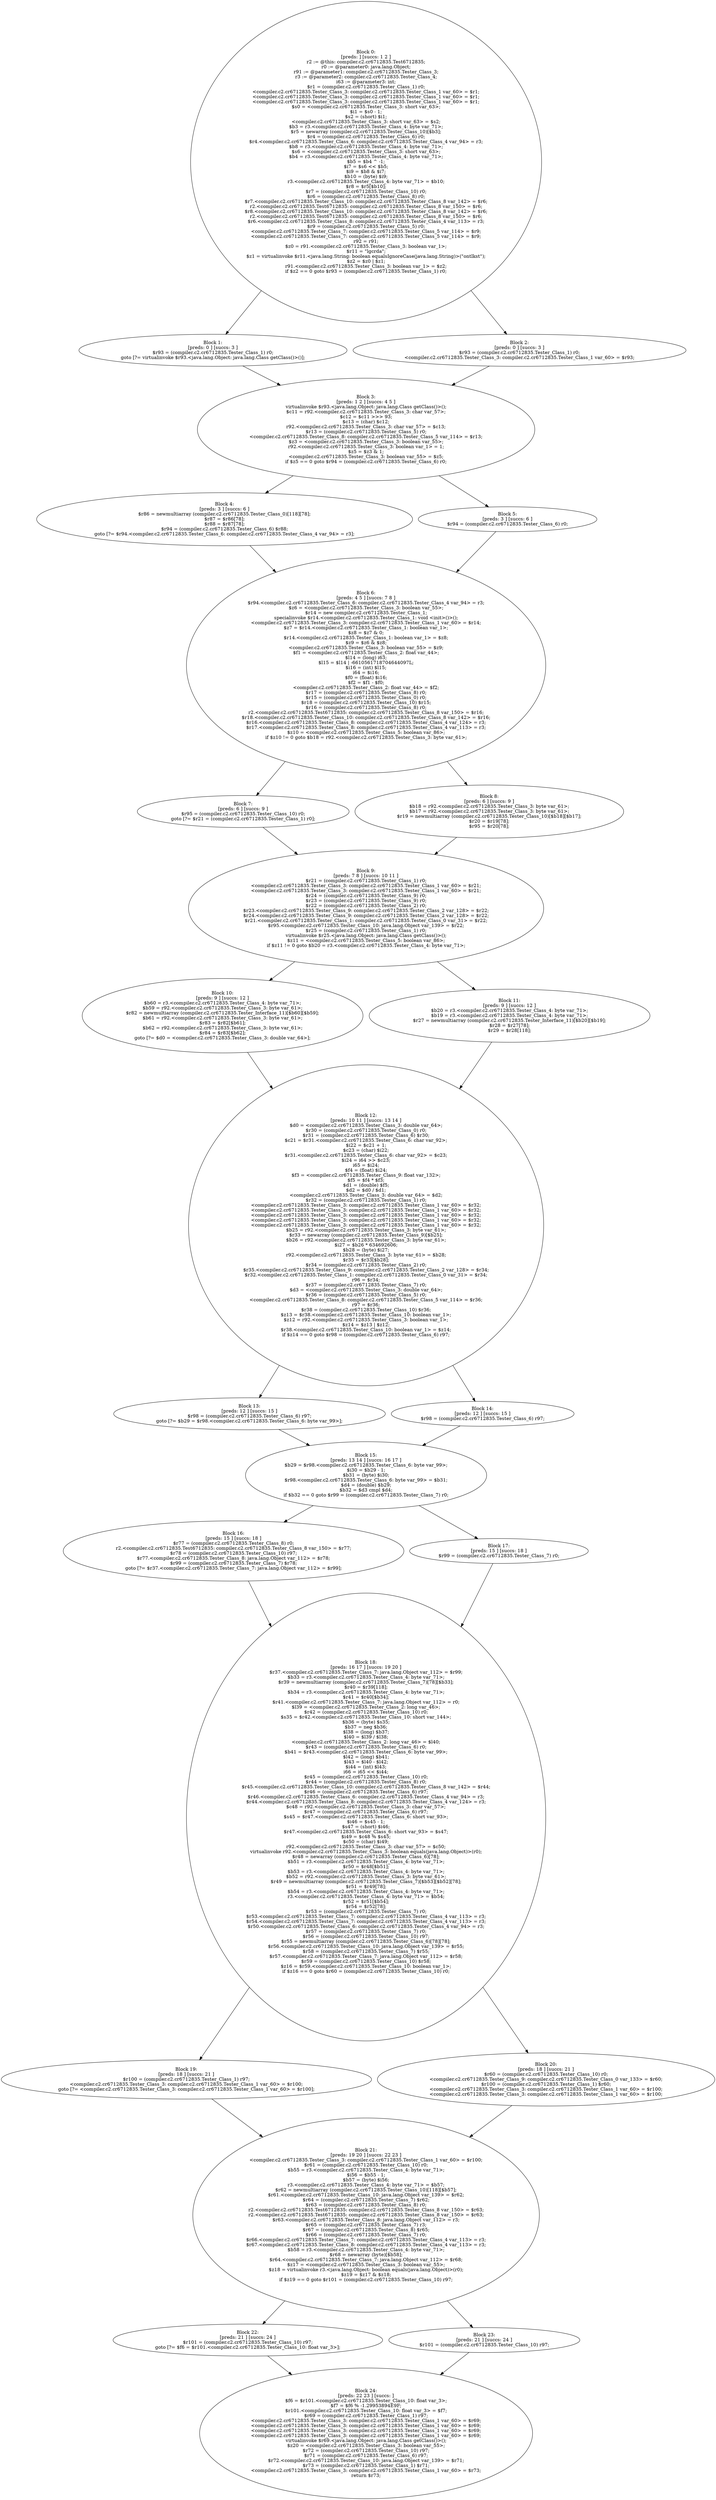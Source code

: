 digraph "unitGraph" {
    "Block 0:
[preds: ] [succs: 1 2 ]
r2 := @this: compiler.c2.cr6712835.Test6712835;
r0 := @parameter0: java.lang.Object;
r91 := @parameter1: compiler.c2.cr6712835.Tester_Class_3;
r3 := @parameter2: compiler.c2.cr6712835.Tester_Class_4;
i63 := @parameter3: int;
$r1 = (compiler.c2.cr6712835.Tester_Class_1) r0;
<compiler.c2.cr6712835.Tester_Class_3: compiler.c2.cr6712835.Tester_Class_1 var_60> = $r1;
<compiler.c2.cr6712835.Tester_Class_3: compiler.c2.cr6712835.Tester_Class_1 var_60> = $r1;
<compiler.c2.cr6712835.Tester_Class_3: compiler.c2.cr6712835.Tester_Class_1 var_60> = $r1;
$s0 = <compiler.c2.cr6712835.Tester_Class_3: short var_63>;
$i1 = $s0 - 1;
$s2 = (short) $i1;
<compiler.c2.cr6712835.Tester_Class_3: short var_63> = $s2;
$b3 = r3.<compiler.c2.cr6712835.Tester_Class_4: byte var_71>;
$r5 = newarray (compiler.c2.cr6712835.Tester_Class_10)[$b3];
$r4 = (compiler.c2.cr6712835.Tester_Class_6) r0;
$r4.<compiler.c2.cr6712835.Tester_Class_6: compiler.c2.cr6712835.Tester_Class_4 var_94> = r3;
$b8 = r3.<compiler.c2.cr6712835.Tester_Class_4: byte var_71>;
$s6 = <compiler.c2.cr6712835.Tester_Class_3: short var_63>;
$b4 = r3.<compiler.c2.cr6712835.Tester_Class_4: byte var_71>;
$b5 = $b4 ^ -1;
$i7 = $s6 << $b5;
$i9 = $b8 & $i7;
$b10 = (byte) $i9;
r3.<compiler.c2.cr6712835.Tester_Class_4: byte var_71> = $b10;
$r8 = $r5[$b10];
$r7 = (compiler.c2.cr6712835.Tester_Class_10) r0;
$r6 = (compiler.c2.cr6712835.Tester_Class_8) r0;
$r7.<compiler.c2.cr6712835.Tester_Class_10: compiler.c2.cr6712835.Tester_Class_8 var_142> = $r6;
r2.<compiler.c2.cr6712835.Test6712835: compiler.c2.cr6712835.Tester_Class_8 var_150> = $r6;
$r8.<compiler.c2.cr6712835.Tester_Class_10: compiler.c2.cr6712835.Tester_Class_8 var_142> = $r6;
r2.<compiler.c2.cr6712835.Test6712835: compiler.c2.cr6712835.Tester_Class_8 var_150> = $r6;
$r6.<compiler.c2.cr6712835.Tester_Class_8: compiler.c2.cr6712835.Tester_Class_4 var_113> = r3;
$r9 = (compiler.c2.cr6712835.Tester_Class_5) r0;
<compiler.c2.cr6712835.Tester_Class_7: compiler.c2.cr6712835.Tester_Class_5 var_114> = $r9;
<compiler.c2.cr6712835.Tester_Class_7: compiler.c2.cr6712835.Tester_Class_5 var_114> = $r9;
r92 = r91;
$z0 = r91.<compiler.c2.cr6712835.Tester_Class_3: boolean var_1>;
$r11 = \"lgcrda\";
$z1 = virtualinvoke $r11.<java.lang.String: boolean equalsIgnoreCase(java.lang.String)>(\"ontlkst\");
$z2 = $z0 | $z1;
r91.<compiler.c2.cr6712835.Tester_Class_3: boolean var_1> = $z2;
if $z2 == 0 goto $r93 = (compiler.c2.cr6712835.Tester_Class_1) r0;
"
    "Block 1:
[preds: 0 ] [succs: 3 ]
$r93 = (compiler.c2.cr6712835.Tester_Class_1) r0;
goto [?= virtualinvoke $r93.<java.lang.Object: java.lang.Class getClass()>()];
"
    "Block 2:
[preds: 0 ] [succs: 3 ]
$r93 = (compiler.c2.cr6712835.Tester_Class_1) r0;
<compiler.c2.cr6712835.Tester_Class_3: compiler.c2.cr6712835.Tester_Class_1 var_60> = $r93;
"
    "Block 3:
[preds: 1 2 ] [succs: 4 5 ]
virtualinvoke $r93.<java.lang.Object: java.lang.Class getClass()>();
$c11 = r92.<compiler.c2.cr6712835.Tester_Class_3: char var_57>;
$c12 = $c11 >>> 93;
$c13 = (char) $c12;
r92.<compiler.c2.cr6712835.Tester_Class_3: char var_57> = $c13;
$r13 = (compiler.c2.cr6712835.Tester_Class_5) r0;
<compiler.c2.cr6712835.Tester_Class_8: compiler.c2.cr6712835.Tester_Class_5 var_114> = $r13;
$z3 = <compiler.c2.cr6712835.Tester_Class_3: boolean var_55>;
r92.<compiler.c2.cr6712835.Tester_Class_3: boolean var_1> = 1;
$z5 = $z3 & 1;
<compiler.c2.cr6712835.Tester_Class_3: boolean var_55> = $z5;
if $z5 == 0 goto $r94 = (compiler.c2.cr6712835.Tester_Class_6) r0;
"
    "Block 4:
[preds: 3 ] [succs: 6 ]
$r86 = newmultiarray (compiler.c2.cr6712835.Tester_Class_0)[118][78];
$r87 = $r86[78];
$r88 = $r87[78];
$r94 = (compiler.c2.cr6712835.Tester_Class_6) $r88;
goto [?= $r94.<compiler.c2.cr6712835.Tester_Class_6: compiler.c2.cr6712835.Tester_Class_4 var_94> = r3];
"
    "Block 5:
[preds: 3 ] [succs: 6 ]
$r94 = (compiler.c2.cr6712835.Tester_Class_6) r0;
"
    "Block 6:
[preds: 4 5 ] [succs: 7 8 ]
$r94.<compiler.c2.cr6712835.Tester_Class_6: compiler.c2.cr6712835.Tester_Class_4 var_94> = r3;
$z6 = <compiler.c2.cr6712835.Tester_Class_3: boolean var_55>;
$r14 = new compiler.c2.cr6712835.Tester_Class_1;
specialinvoke $r14.<compiler.c2.cr6712835.Tester_Class_1: void <init>()>();
<compiler.c2.cr6712835.Tester_Class_3: compiler.c2.cr6712835.Tester_Class_1 var_60> = $r14;
$z7 = $r14.<compiler.c2.cr6712835.Tester_Class_1: boolean var_1>;
$z8 = $z7 & 0;
$r14.<compiler.c2.cr6712835.Tester_Class_1: boolean var_1> = $z8;
$z9 = $z6 & $z8;
<compiler.c2.cr6712835.Tester_Class_3: boolean var_55> = $z9;
$f1 = <compiler.c2.cr6712835.Tester_Class_2: float var_44>;
$l14 = (long) i63;
$l15 = $l14 | -6610561718704644097L;
$i16 = (int) $l15;
i64 = $i16;
$f0 = (float) $i16;
$f2 = $f1 - $f0;
<compiler.c2.cr6712835.Tester_Class_2: float var_44> = $f2;
$r17 = (compiler.c2.cr6712835.Tester_Class_8) r0;
$r15 = (compiler.c2.cr6712835.Tester_Class_0) r0;
$r18 = (compiler.c2.cr6712835.Tester_Class_10) $r15;
$r16 = (compiler.c2.cr6712835.Tester_Class_8) r0;
r2.<compiler.c2.cr6712835.Test6712835: compiler.c2.cr6712835.Tester_Class_8 var_150> = $r16;
$r18.<compiler.c2.cr6712835.Tester_Class_10: compiler.c2.cr6712835.Tester_Class_8 var_142> = $r16;
$r16.<compiler.c2.cr6712835.Tester_Class_8: compiler.c2.cr6712835.Tester_Class_4 var_124> = r3;
$r17.<compiler.c2.cr6712835.Tester_Class_8: compiler.c2.cr6712835.Tester_Class_4 var_113> = r3;
$z10 = <compiler.c2.cr6712835.Tester_Class_5: boolean var_86>;
if $z10 != 0 goto $b18 = r92.<compiler.c2.cr6712835.Tester_Class_3: byte var_61>;
"
    "Block 7:
[preds: 6 ] [succs: 9 ]
$r95 = (compiler.c2.cr6712835.Tester_Class_10) r0;
goto [?= $r21 = (compiler.c2.cr6712835.Tester_Class_1) r0];
"
    "Block 8:
[preds: 6 ] [succs: 9 ]
$b18 = r92.<compiler.c2.cr6712835.Tester_Class_3: byte var_61>;
$b17 = r92.<compiler.c2.cr6712835.Tester_Class_3: byte var_61>;
$r19 = newmultiarray (compiler.c2.cr6712835.Tester_Class_10)[$b18][$b17];
$r20 = $r19[78];
$r95 = $r20[78];
"
    "Block 9:
[preds: 7 8 ] [succs: 10 11 ]
$r21 = (compiler.c2.cr6712835.Tester_Class_1) r0;
<compiler.c2.cr6712835.Tester_Class_3: compiler.c2.cr6712835.Tester_Class_1 var_60> = $r21;
<compiler.c2.cr6712835.Tester_Class_3: compiler.c2.cr6712835.Tester_Class_1 var_60> = $r21;
$r24 = (compiler.c2.cr6712835.Tester_Class_9) r0;
$r23 = (compiler.c2.cr6712835.Tester_Class_9) r0;
$r22 = (compiler.c2.cr6712835.Tester_Class_2) r0;
$r23.<compiler.c2.cr6712835.Tester_Class_9: compiler.c2.cr6712835.Tester_Class_2 var_128> = $r22;
$r24.<compiler.c2.cr6712835.Tester_Class_9: compiler.c2.cr6712835.Tester_Class_2 var_128> = $r22;
$r21.<compiler.c2.cr6712835.Tester_Class_1: compiler.c2.cr6712835.Tester_Class_0 var_31> = $r22;
$r95.<compiler.c2.cr6712835.Tester_Class_10: java.lang.Object var_139> = $r22;
$r25 = (compiler.c2.cr6712835.Tester_Class_1) r0;
virtualinvoke $r25.<java.lang.Object: java.lang.Class getClass()>();
$z11 = <compiler.c2.cr6712835.Tester_Class_5: boolean var_86>;
if $z11 != 0 goto $b20 = r3.<compiler.c2.cr6712835.Tester_Class_4: byte var_71>;
"
    "Block 10:
[preds: 9 ] [succs: 12 ]
$b60 = r3.<compiler.c2.cr6712835.Tester_Class_4: byte var_71>;
$b59 = r92.<compiler.c2.cr6712835.Tester_Class_3: byte var_61>;
$r82 = newmultiarray (compiler.c2.cr6712835.Tester_Interface_11)[$b60][$b59];
$b61 = r92.<compiler.c2.cr6712835.Tester_Class_3: byte var_61>;
$r83 = $r82[$b61];
$b62 = r92.<compiler.c2.cr6712835.Tester_Class_3: byte var_61>;
$r84 = $r83[$b62];
goto [?= $d0 = <compiler.c2.cr6712835.Tester_Class_3: double var_64>];
"
    "Block 11:
[preds: 9 ] [succs: 12 ]
$b20 = r3.<compiler.c2.cr6712835.Tester_Class_4: byte var_71>;
$b19 = r3.<compiler.c2.cr6712835.Tester_Class_4: byte var_71>;
$r27 = newmultiarray (compiler.c2.cr6712835.Tester_Interface_11)[$b20][$b19];
$r28 = $r27[78];
$r29 = $r28[118];
"
    "Block 12:
[preds: 10 11 ] [succs: 13 14 ]
$d0 = <compiler.c2.cr6712835.Tester_Class_3: double var_64>;
$r30 = (compiler.c2.cr6712835.Tester_Class_0) r0;
$r31 = (compiler.c2.cr6712835.Tester_Class_6) $r30;
$c21 = $r31.<compiler.c2.cr6712835.Tester_Class_6: char var_92>;
$i22 = $c21 + 1;
$c23 = (char) $i22;
$r31.<compiler.c2.cr6712835.Tester_Class_6: char var_92> = $c23;
$i24 = i64 >> $c23;
i65 = $i24;
$f4 = (float) $i24;
$f3 = <compiler.c2.cr6712835.Tester_Class_9: float var_132>;
$f5 = $f4 * $f3;
$d1 = (double) $f5;
$d2 = $d0 / $d1;
<compiler.c2.cr6712835.Tester_Class_3: double var_64> = $d2;
$r32 = (compiler.c2.cr6712835.Tester_Class_1) r0;
<compiler.c2.cr6712835.Tester_Class_3: compiler.c2.cr6712835.Tester_Class_1 var_60> = $r32;
<compiler.c2.cr6712835.Tester_Class_3: compiler.c2.cr6712835.Tester_Class_1 var_60> = $r32;
<compiler.c2.cr6712835.Tester_Class_3: compiler.c2.cr6712835.Tester_Class_1 var_60> = $r32;
<compiler.c2.cr6712835.Tester_Class_3: compiler.c2.cr6712835.Tester_Class_1 var_60> = $r32;
<compiler.c2.cr6712835.Tester_Class_3: compiler.c2.cr6712835.Tester_Class_1 var_60> = $r32;
$b25 = r92.<compiler.c2.cr6712835.Tester_Class_3: byte var_61>;
$r33 = newarray (compiler.c2.cr6712835.Tester_Class_9)[$b25];
$b26 = r92.<compiler.c2.cr6712835.Tester_Class_3: byte var_61>;
$i27 = $b26 * 634692606;
$b28 = (byte) $i27;
r92.<compiler.c2.cr6712835.Tester_Class_3: byte var_61> = $b28;
$r35 = $r33[$b28];
$r34 = (compiler.c2.cr6712835.Tester_Class_2) r0;
$r35.<compiler.c2.cr6712835.Tester_Class_9: compiler.c2.cr6712835.Tester_Class_2 var_128> = $r34;
$r32.<compiler.c2.cr6712835.Tester_Class_1: compiler.c2.cr6712835.Tester_Class_0 var_31> = $r34;
r96 = $r34;
$r37 = (compiler.c2.cr6712835.Tester_Class_7) r0;
$d3 = <compiler.c2.cr6712835.Tester_Class_3: double var_64>;
$r36 = (compiler.c2.cr6712835.Tester_Class_5) r0;
<compiler.c2.cr6712835.Tester_Class_8: compiler.c2.cr6712835.Tester_Class_5 var_114> = $r36;
r97 = $r36;
$r38 = (compiler.c2.cr6712835.Tester_Class_10) $r36;
$z13 = $r38.<compiler.c2.cr6712835.Tester_Class_10: boolean var_1>;
$z12 = r92.<compiler.c2.cr6712835.Tester_Class_3: boolean var_1>;
$z14 = $z13 | $z12;
$r38.<compiler.c2.cr6712835.Tester_Class_10: boolean var_1> = $z14;
if $z14 == 0 goto $r98 = (compiler.c2.cr6712835.Tester_Class_6) r97;
"
    "Block 13:
[preds: 12 ] [succs: 15 ]
$r98 = (compiler.c2.cr6712835.Tester_Class_6) r97;
goto [?= $b29 = $r98.<compiler.c2.cr6712835.Tester_Class_6: byte var_99>];
"
    "Block 14:
[preds: 12 ] [succs: 15 ]
$r98 = (compiler.c2.cr6712835.Tester_Class_6) r97;
"
    "Block 15:
[preds: 13 14 ] [succs: 16 17 ]
$b29 = $r98.<compiler.c2.cr6712835.Tester_Class_6: byte var_99>;
$i30 = $b29 - 1;
$b31 = (byte) $i30;
$r98.<compiler.c2.cr6712835.Tester_Class_6: byte var_99> = $b31;
$d4 = (double) $b29;
$b32 = $d3 cmpl $d4;
if $b32 == 0 goto $r99 = (compiler.c2.cr6712835.Tester_Class_7) r0;
"
    "Block 16:
[preds: 15 ] [succs: 18 ]
$r77 = (compiler.c2.cr6712835.Tester_Class_8) r0;
r2.<compiler.c2.cr6712835.Test6712835: compiler.c2.cr6712835.Tester_Class_8 var_150> = $r77;
$r78 = (compiler.c2.cr6712835.Tester_Class_10) r97;
$r77.<compiler.c2.cr6712835.Tester_Class_8: java.lang.Object var_112> = $r78;
$r99 = (compiler.c2.cr6712835.Tester_Class_7) $r78;
goto [?= $r37.<compiler.c2.cr6712835.Tester_Class_7: java.lang.Object var_112> = $r99];
"
    "Block 17:
[preds: 15 ] [succs: 18 ]
$r99 = (compiler.c2.cr6712835.Tester_Class_7) r0;
"
    "Block 18:
[preds: 16 17 ] [succs: 19 20 ]
$r37.<compiler.c2.cr6712835.Tester_Class_7: java.lang.Object var_112> = $r99;
$b33 = r3.<compiler.c2.cr6712835.Tester_Class_4: byte var_71>;
$r39 = newmultiarray (compiler.c2.cr6712835.Tester_Class_7)[78][$b33];
$r40 = $r39[118];
$b34 = r3.<compiler.c2.cr6712835.Tester_Class_4: byte var_71>;
$r41 = $r40[$b34];
$r41.<compiler.c2.cr6712835.Tester_Class_7: java.lang.Object var_112> = r0;
$l39 = <compiler.c2.cr6712835.Tester_Class_2: long var_46>;
$r42 = (compiler.c2.cr6712835.Tester_Class_10) r0;
$s35 = $r42.<compiler.c2.cr6712835.Tester_Class_10: short var_144>;
$b36 = (byte) $s35;
$b37 = neg $b36;
$l38 = (long) $b37;
$l40 = $l39 / $l38;
<compiler.c2.cr6712835.Tester_Class_2: long var_46> = $l40;
$r43 = (compiler.c2.cr6712835.Tester_Class_6) r0;
$b41 = $r43.<compiler.c2.cr6712835.Tester_Class_6: byte var_99>;
$l42 = (long) $b41;
$l43 = $l40 - $l42;
$i44 = (int) $l43;
i66 = i65 << $i44;
$r45 = (compiler.c2.cr6712835.Tester_Class_10) r0;
$r44 = (compiler.c2.cr6712835.Tester_Class_8) r0;
$r45.<compiler.c2.cr6712835.Tester_Class_10: compiler.c2.cr6712835.Tester_Class_8 var_142> = $r44;
$r46 = (compiler.c2.cr6712835.Tester_Class_6) r97;
$r46.<compiler.c2.cr6712835.Tester_Class_6: compiler.c2.cr6712835.Tester_Class_4 var_94> = r3;
$r44.<compiler.c2.cr6712835.Tester_Class_8: compiler.c2.cr6712835.Tester_Class_4 var_124> = r3;
$c48 = r92.<compiler.c2.cr6712835.Tester_Class_3: char var_57>;
$r47 = (compiler.c2.cr6712835.Tester_Class_6) r97;
$s45 = $r47.<compiler.c2.cr6712835.Tester_Class_6: short var_93>;
$i46 = $s45 - 1;
$s47 = (short) $i46;
$r47.<compiler.c2.cr6712835.Tester_Class_6: short var_93> = $s47;
$i49 = $c48 % $s45;
$c50 = (char) $i49;
r92.<compiler.c2.cr6712835.Tester_Class_3: char var_57> = $c50;
virtualinvoke r92.<compiler.c2.cr6712835.Tester_Class_3: boolean equals(java.lang.Object)>(r0);
$r48 = newarray (compiler.c2.cr6712835.Tester_Class_6)[78];
$b51 = r3.<compiler.c2.cr6712835.Tester_Class_4: byte var_71>;
$r50 = $r48[$b51];
$b53 = r3.<compiler.c2.cr6712835.Tester_Class_4: byte var_71>;
$b52 = r92.<compiler.c2.cr6712835.Tester_Class_3: byte var_61>;
$r49 = newmultiarray (compiler.c2.cr6712835.Tester_Class_7)[$b53][$b52][78];
$r51 = $r49[78];
$b54 = r3.<compiler.c2.cr6712835.Tester_Class_4: byte var_71>;
r3.<compiler.c2.cr6712835.Tester_Class_4: byte var_71> = $b54;
$r52 = $r51[$b54];
$r54 = $r52[78];
$r53 = (compiler.c2.cr6712835.Tester_Class_7) r0;
$r53.<compiler.c2.cr6712835.Tester_Class_7: compiler.c2.cr6712835.Tester_Class_4 var_113> = r3;
$r54.<compiler.c2.cr6712835.Tester_Class_7: compiler.c2.cr6712835.Tester_Class_4 var_113> = r3;
$r50.<compiler.c2.cr6712835.Tester_Class_6: compiler.c2.cr6712835.Tester_Class_4 var_94> = r3;
$r57 = (compiler.c2.cr6712835.Tester_Class_7) r0;
$r56 = (compiler.c2.cr6712835.Tester_Class_10) r97;
$r55 = newmultiarray (compiler.c2.cr6712835.Tester_Class_6)[78][78];
$r56.<compiler.c2.cr6712835.Tester_Class_10: java.lang.Object var_139> = $r55;
$r58 = (compiler.c2.cr6712835.Tester_Class_7) $r55;
$r57.<compiler.c2.cr6712835.Tester_Class_7: java.lang.Object var_112> = $r58;
$r59 = (compiler.c2.cr6712835.Tester_Class_10) $r58;
$z16 = $r59.<compiler.c2.cr6712835.Tester_Class_10: boolean var_1>;
if $z16 == 0 goto $r60 = (compiler.c2.cr6712835.Tester_Class_10) r0;
"
    "Block 19:
[preds: 18 ] [succs: 21 ]
$r100 = (compiler.c2.cr6712835.Tester_Class_1) r97;
<compiler.c2.cr6712835.Tester_Class_3: compiler.c2.cr6712835.Tester_Class_1 var_60> = $r100;
goto [?= <compiler.c2.cr6712835.Tester_Class_3: compiler.c2.cr6712835.Tester_Class_1 var_60> = $r100];
"
    "Block 20:
[preds: 18 ] [succs: 21 ]
$r60 = (compiler.c2.cr6712835.Tester_Class_10) r0;
<compiler.c2.cr6712835.Tester_Class_9: compiler.c2.cr6712835.Tester_Class_0 var_133> = $r60;
$r100 = (compiler.c2.cr6712835.Tester_Class_1) $r60;
<compiler.c2.cr6712835.Tester_Class_3: compiler.c2.cr6712835.Tester_Class_1 var_60> = $r100;
<compiler.c2.cr6712835.Tester_Class_3: compiler.c2.cr6712835.Tester_Class_1 var_60> = $r100;
"
    "Block 21:
[preds: 19 20 ] [succs: 22 23 ]
<compiler.c2.cr6712835.Tester_Class_3: compiler.c2.cr6712835.Tester_Class_1 var_60> = $r100;
$r61 = (compiler.c2.cr6712835.Tester_Class_10) r0;
$b55 = r3.<compiler.c2.cr6712835.Tester_Class_4: byte var_71>;
$i56 = $b55 - 1;
$b57 = (byte) $i56;
r3.<compiler.c2.cr6712835.Tester_Class_4: byte var_71> = $b57;
$r62 = newmultiarray (compiler.c2.cr6712835.Tester_Class_10)[118][$b57];
$r61.<compiler.c2.cr6712835.Tester_Class_10: java.lang.Object var_139> = $r62;
$r64 = (compiler.c2.cr6712835.Tester_Class_7) $r62;
$r63 = (compiler.c2.cr6712835.Tester_Class_8) r0;
r2.<compiler.c2.cr6712835.Test6712835: compiler.c2.cr6712835.Tester_Class_8 var_150> = $r63;
r2.<compiler.c2.cr6712835.Test6712835: compiler.c2.cr6712835.Tester_Class_8 var_150> = $r63;
$r63.<compiler.c2.cr6712835.Tester_Class_8: java.lang.Object var_112> = r3;
$r65 = (compiler.c2.cr6712835.Tester_Class_7) r3;
$r67 = (compiler.c2.cr6712835.Tester_Class_8) $r65;
$r66 = (compiler.c2.cr6712835.Tester_Class_7) r0;
$r66.<compiler.c2.cr6712835.Tester_Class_7: compiler.c2.cr6712835.Tester_Class_4 var_113> = r3;
$r67.<compiler.c2.cr6712835.Tester_Class_8: compiler.c2.cr6712835.Tester_Class_4 var_113> = r3;
$b58 = r3.<compiler.c2.cr6712835.Tester_Class_4: byte var_71>;
$r68 = newarray (byte)[$b58];
$r64.<compiler.c2.cr6712835.Tester_Class_7: java.lang.Object var_112> = $r68;
$z17 = <compiler.c2.cr6712835.Tester_Class_3: boolean var_55>;
$z18 = virtualinvoke r3.<java.lang.Object: boolean equals(java.lang.Object)>(r0);
$z19 = $z17 & $z18;
if $z19 == 0 goto $r101 = (compiler.c2.cr6712835.Tester_Class_10) r97;
"
    "Block 22:
[preds: 21 ] [succs: 24 ]
$r101 = (compiler.c2.cr6712835.Tester_Class_10) r97;
goto [?= $f6 = $r101.<compiler.c2.cr6712835.Tester_Class_10: float var_3>];
"
    "Block 23:
[preds: 21 ] [succs: 24 ]
$r101 = (compiler.c2.cr6712835.Tester_Class_10) r97;
"
    "Block 24:
[preds: 22 23 ] [succs: ]
$f6 = $r101.<compiler.c2.cr6712835.Tester_Class_10: float var_3>;
$f7 = $f6 % -1.29953894E9F;
$r101.<compiler.c2.cr6712835.Tester_Class_10: float var_3> = $f7;
$r69 = (compiler.c2.cr6712835.Tester_Class_1) r97;
<compiler.c2.cr6712835.Tester_Class_3: compiler.c2.cr6712835.Tester_Class_1 var_60> = $r69;
<compiler.c2.cr6712835.Tester_Class_3: compiler.c2.cr6712835.Tester_Class_1 var_60> = $r69;
<compiler.c2.cr6712835.Tester_Class_3: compiler.c2.cr6712835.Tester_Class_1 var_60> = $r69;
<compiler.c2.cr6712835.Tester_Class_3: compiler.c2.cr6712835.Tester_Class_1 var_60> = $r69;
virtualinvoke $r69.<java.lang.Object: java.lang.Class getClass()>();
$z20 = <compiler.c2.cr6712835.Tester_Class_3: boolean var_55>;
$r72 = (compiler.c2.cr6712835.Tester_Class_10) r97;
$r71 = (compiler.c2.cr6712835.Tester_Class_6) r97;
$r72.<compiler.c2.cr6712835.Tester_Class_10: java.lang.Object var_139> = $r71;
$r73 = (compiler.c2.cr6712835.Tester_Class_1) $r71;
<compiler.c2.cr6712835.Tester_Class_3: compiler.c2.cr6712835.Tester_Class_1 var_60> = $r73;
return $r73;
"
    "Block 0:
[preds: ] [succs: 1 2 ]
r2 := @this: compiler.c2.cr6712835.Test6712835;
r0 := @parameter0: java.lang.Object;
r91 := @parameter1: compiler.c2.cr6712835.Tester_Class_3;
r3 := @parameter2: compiler.c2.cr6712835.Tester_Class_4;
i63 := @parameter3: int;
$r1 = (compiler.c2.cr6712835.Tester_Class_1) r0;
<compiler.c2.cr6712835.Tester_Class_3: compiler.c2.cr6712835.Tester_Class_1 var_60> = $r1;
<compiler.c2.cr6712835.Tester_Class_3: compiler.c2.cr6712835.Tester_Class_1 var_60> = $r1;
<compiler.c2.cr6712835.Tester_Class_3: compiler.c2.cr6712835.Tester_Class_1 var_60> = $r1;
$s0 = <compiler.c2.cr6712835.Tester_Class_3: short var_63>;
$i1 = $s0 - 1;
$s2 = (short) $i1;
<compiler.c2.cr6712835.Tester_Class_3: short var_63> = $s2;
$b3 = r3.<compiler.c2.cr6712835.Tester_Class_4: byte var_71>;
$r5 = newarray (compiler.c2.cr6712835.Tester_Class_10)[$b3];
$r4 = (compiler.c2.cr6712835.Tester_Class_6) r0;
$r4.<compiler.c2.cr6712835.Tester_Class_6: compiler.c2.cr6712835.Tester_Class_4 var_94> = r3;
$b8 = r3.<compiler.c2.cr6712835.Tester_Class_4: byte var_71>;
$s6 = <compiler.c2.cr6712835.Tester_Class_3: short var_63>;
$b4 = r3.<compiler.c2.cr6712835.Tester_Class_4: byte var_71>;
$b5 = $b4 ^ -1;
$i7 = $s6 << $b5;
$i9 = $b8 & $i7;
$b10 = (byte) $i9;
r3.<compiler.c2.cr6712835.Tester_Class_4: byte var_71> = $b10;
$r8 = $r5[$b10];
$r7 = (compiler.c2.cr6712835.Tester_Class_10) r0;
$r6 = (compiler.c2.cr6712835.Tester_Class_8) r0;
$r7.<compiler.c2.cr6712835.Tester_Class_10: compiler.c2.cr6712835.Tester_Class_8 var_142> = $r6;
r2.<compiler.c2.cr6712835.Test6712835: compiler.c2.cr6712835.Tester_Class_8 var_150> = $r6;
$r8.<compiler.c2.cr6712835.Tester_Class_10: compiler.c2.cr6712835.Tester_Class_8 var_142> = $r6;
r2.<compiler.c2.cr6712835.Test6712835: compiler.c2.cr6712835.Tester_Class_8 var_150> = $r6;
$r6.<compiler.c2.cr6712835.Tester_Class_8: compiler.c2.cr6712835.Tester_Class_4 var_113> = r3;
$r9 = (compiler.c2.cr6712835.Tester_Class_5) r0;
<compiler.c2.cr6712835.Tester_Class_7: compiler.c2.cr6712835.Tester_Class_5 var_114> = $r9;
<compiler.c2.cr6712835.Tester_Class_7: compiler.c2.cr6712835.Tester_Class_5 var_114> = $r9;
r92 = r91;
$z0 = r91.<compiler.c2.cr6712835.Tester_Class_3: boolean var_1>;
$r11 = \"lgcrda\";
$z1 = virtualinvoke $r11.<java.lang.String: boolean equalsIgnoreCase(java.lang.String)>(\"ontlkst\");
$z2 = $z0 | $z1;
r91.<compiler.c2.cr6712835.Tester_Class_3: boolean var_1> = $z2;
if $z2 == 0 goto $r93 = (compiler.c2.cr6712835.Tester_Class_1) r0;
"->"Block 1:
[preds: 0 ] [succs: 3 ]
$r93 = (compiler.c2.cr6712835.Tester_Class_1) r0;
goto [?= virtualinvoke $r93.<java.lang.Object: java.lang.Class getClass()>()];
";
    "Block 0:
[preds: ] [succs: 1 2 ]
r2 := @this: compiler.c2.cr6712835.Test6712835;
r0 := @parameter0: java.lang.Object;
r91 := @parameter1: compiler.c2.cr6712835.Tester_Class_3;
r3 := @parameter2: compiler.c2.cr6712835.Tester_Class_4;
i63 := @parameter3: int;
$r1 = (compiler.c2.cr6712835.Tester_Class_1) r0;
<compiler.c2.cr6712835.Tester_Class_3: compiler.c2.cr6712835.Tester_Class_1 var_60> = $r1;
<compiler.c2.cr6712835.Tester_Class_3: compiler.c2.cr6712835.Tester_Class_1 var_60> = $r1;
<compiler.c2.cr6712835.Tester_Class_3: compiler.c2.cr6712835.Tester_Class_1 var_60> = $r1;
$s0 = <compiler.c2.cr6712835.Tester_Class_3: short var_63>;
$i1 = $s0 - 1;
$s2 = (short) $i1;
<compiler.c2.cr6712835.Tester_Class_3: short var_63> = $s2;
$b3 = r3.<compiler.c2.cr6712835.Tester_Class_4: byte var_71>;
$r5 = newarray (compiler.c2.cr6712835.Tester_Class_10)[$b3];
$r4 = (compiler.c2.cr6712835.Tester_Class_6) r0;
$r4.<compiler.c2.cr6712835.Tester_Class_6: compiler.c2.cr6712835.Tester_Class_4 var_94> = r3;
$b8 = r3.<compiler.c2.cr6712835.Tester_Class_4: byte var_71>;
$s6 = <compiler.c2.cr6712835.Tester_Class_3: short var_63>;
$b4 = r3.<compiler.c2.cr6712835.Tester_Class_4: byte var_71>;
$b5 = $b4 ^ -1;
$i7 = $s6 << $b5;
$i9 = $b8 & $i7;
$b10 = (byte) $i9;
r3.<compiler.c2.cr6712835.Tester_Class_4: byte var_71> = $b10;
$r8 = $r5[$b10];
$r7 = (compiler.c2.cr6712835.Tester_Class_10) r0;
$r6 = (compiler.c2.cr6712835.Tester_Class_8) r0;
$r7.<compiler.c2.cr6712835.Tester_Class_10: compiler.c2.cr6712835.Tester_Class_8 var_142> = $r6;
r2.<compiler.c2.cr6712835.Test6712835: compiler.c2.cr6712835.Tester_Class_8 var_150> = $r6;
$r8.<compiler.c2.cr6712835.Tester_Class_10: compiler.c2.cr6712835.Tester_Class_8 var_142> = $r6;
r2.<compiler.c2.cr6712835.Test6712835: compiler.c2.cr6712835.Tester_Class_8 var_150> = $r6;
$r6.<compiler.c2.cr6712835.Tester_Class_8: compiler.c2.cr6712835.Tester_Class_4 var_113> = r3;
$r9 = (compiler.c2.cr6712835.Tester_Class_5) r0;
<compiler.c2.cr6712835.Tester_Class_7: compiler.c2.cr6712835.Tester_Class_5 var_114> = $r9;
<compiler.c2.cr6712835.Tester_Class_7: compiler.c2.cr6712835.Tester_Class_5 var_114> = $r9;
r92 = r91;
$z0 = r91.<compiler.c2.cr6712835.Tester_Class_3: boolean var_1>;
$r11 = \"lgcrda\";
$z1 = virtualinvoke $r11.<java.lang.String: boolean equalsIgnoreCase(java.lang.String)>(\"ontlkst\");
$z2 = $z0 | $z1;
r91.<compiler.c2.cr6712835.Tester_Class_3: boolean var_1> = $z2;
if $z2 == 0 goto $r93 = (compiler.c2.cr6712835.Tester_Class_1) r0;
"->"Block 2:
[preds: 0 ] [succs: 3 ]
$r93 = (compiler.c2.cr6712835.Tester_Class_1) r0;
<compiler.c2.cr6712835.Tester_Class_3: compiler.c2.cr6712835.Tester_Class_1 var_60> = $r93;
";
    "Block 1:
[preds: 0 ] [succs: 3 ]
$r93 = (compiler.c2.cr6712835.Tester_Class_1) r0;
goto [?= virtualinvoke $r93.<java.lang.Object: java.lang.Class getClass()>()];
"->"Block 3:
[preds: 1 2 ] [succs: 4 5 ]
virtualinvoke $r93.<java.lang.Object: java.lang.Class getClass()>();
$c11 = r92.<compiler.c2.cr6712835.Tester_Class_3: char var_57>;
$c12 = $c11 >>> 93;
$c13 = (char) $c12;
r92.<compiler.c2.cr6712835.Tester_Class_3: char var_57> = $c13;
$r13 = (compiler.c2.cr6712835.Tester_Class_5) r0;
<compiler.c2.cr6712835.Tester_Class_8: compiler.c2.cr6712835.Tester_Class_5 var_114> = $r13;
$z3 = <compiler.c2.cr6712835.Tester_Class_3: boolean var_55>;
r92.<compiler.c2.cr6712835.Tester_Class_3: boolean var_1> = 1;
$z5 = $z3 & 1;
<compiler.c2.cr6712835.Tester_Class_3: boolean var_55> = $z5;
if $z5 == 0 goto $r94 = (compiler.c2.cr6712835.Tester_Class_6) r0;
";
    "Block 2:
[preds: 0 ] [succs: 3 ]
$r93 = (compiler.c2.cr6712835.Tester_Class_1) r0;
<compiler.c2.cr6712835.Tester_Class_3: compiler.c2.cr6712835.Tester_Class_1 var_60> = $r93;
"->"Block 3:
[preds: 1 2 ] [succs: 4 5 ]
virtualinvoke $r93.<java.lang.Object: java.lang.Class getClass()>();
$c11 = r92.<compiler.c2.cr6712835.Tester_Class_3: char var_57>;
$c12 = $c11 >>> 93;
$c13 = (char) $c12;
r92.<compiler.c2.cr6712835.Tester_Class_3: char var_57> = $c13;
$r13 = (compiler.c2.cr6712835.Tester_Class_5) r0;
<compiler.c2.cr6712835.Tester_Class_8: compiler.c2.cr6712835.Tester_Class_5 var_114> = $r13;
$z3 = <compiler.c2.cr6712835.Tester_Class_3: boolean var_55>;
r92.<compiler.c2.cr6712835.Tester_Class_3: boolean var_1> = 1;
$z5 = $z3 & 1;
<compiler.c2.cr6712835.Tester_Class_3: boolean var_55> = $z5;
if $z5 == 0 goto $r94 = (compiler.c2.cr6712835.Tester_Class_6) r0;
";
    "Block 3:
[preds: 1 2 ] [succs: 4 5 ]
virtualinvoke $r93.<java.lang.Object: java.lang.Class getClass()>();
$c11 = r92.<compiler.c2.cr6712835.Tester_Class_3: char var_57>;
$c12 = $c11 >>> 93;
$c13 = (char) $c12;
r92.<compiler.c2.cr6712835.Tester_Class_3: char var_57> = $c13;
$r13 = (compiler.c2.cr6712835.Tester_Class_5) r0;
<compiler.c2.cr6712835.Tester_Class_8: compiler.c2.cr6712835.Tester_Class_5 var_114> = $r13;
$z3 = <compiler.c2.cr6712835.Tester_Class_3: boolean var_55>;
r92.<compiler.c2.cr6712835.Tester_Class_3: boolean var_1> = 1;
$z5 = $z3 & 1;
<compiler.c2.cr6712835.Tester_Class_3: boolean var_55> = $z5;
if $z5 == 0 goto $r94 = (compiler.c2.cr6712835.Tester_Class_6) r0;
"->"Block 4:
[preds: 3 ] [succs: 6 ]
$r86 = newmultiarray (compiler.c2.cr6712835.Tester_Class_0)[118][78];
$r87 = $r86[78];
$r88 = $r87[78];
$r94 = (compiler.c2.cr6712835.Tester_Class_6) $r88;
goto [?= $r94.<compiler.c2.cr6712835.Tester_Class_6: compiler.c2.cr6712835.Tester_Class_4 var_94> = r3];
";
    "Block 3:
[preds: 1 2 ] [succs: 4 5 ]
virtualinvoke $r93.<java.lang.Object: java.lang.Class getClass()>();
$c11 = r92.<compiler.c2.cr6712835.Tester_Class_3: char var_57>;
$c12 = $c11 >>> 93;
$c13 = (char) $c12;
r92.<compiler.c2.cr6712835.Tester_Class_3: char var_57> = $c13;
$r13 = (compiler.c2.cr6712835.Tester_Class_5) r0;
<compiler.c2.cr6712835.Tester_Class_8: compiler.c2.cr6712835.Tester_Class_5 var_114> = $r13;
$z3 = <compiler.c2.cr6712835.Tester_Class_3: boolean var_55>;
r92.<compiler.c2.cr6712835.Tester_Class_3: boolean var_1> = 1;
$z5 = $z3 & 1;
<compiler.c2.cr6712835.Tester_Class_3: boolean var_55> = $z5;
if $z5 == 0 goto $r94 = (compiler.c2.cr6712835.Tester_Class_6) r0;
"->"Block 5:
[preds: 3 ] [succs: 6 ]
$r94 = (compiler.c2.cr6712835.Tester_Class_6) r0;
";
    "Block 4:
[preds: 3 ] [succs: 6 ]
$r86 = newmultiarray (compiler.c2.cr6712835.Tester_Class_0)[118][78];
$r87 = $r86[78];
$r88 = $r87[78];
$r94 = (compiler.c2.cr6712835.Tester_Class_6) $r88;
goto [?= $r94.<compiler.c2.cr6712835.Tester_Class_6: compiler.c2.cr6712835.Tester_Class_4 var_94> = r3];
"->"Block 6:
[preds: 4 5 ] [succs: 7 8 ]
$r94.<compiler.c2.cr6712835.Tester_Class_6: compiler.c2.cr6712835.Tester_Class_4 var_94> = r3;
$z6 = <compiler.c2.cr6712835.Tester_Class_3: boolean var_55>;
$r14 = new compiler.c2.cr6712835.Tester_Class_1;
specialinvoke $r14.<compiler.c2.cr6712835.Tester_Class_1: void <init>()>();
<compiler.c2.cr6712835.Tester_Class_3: compiler.c2.cr6712835.Tester_Class_1 var_60> = $r14;
$z7 = $r14.<compiler.c2.cr6712835.Tester_Class_1: boolean var_1>;
$z8 = $z7 & 0;
$r14.<compiler.c2.cr6712835.Tester_Class_1: boolean var_1> = $z8;
$z9 = $z6 & $z8;
<compiler.c2.cr6712835.Tester_Class_3: boolean var_55> = $z9;
$f1 = <compiler.c2.cr6712835.Tester_Class_2: float var_44>;
$l14 = (long) i63;
$l15 = $l14 | -6610561718704644097L;
$i16 = (int) $l15;
i64 = $i16;
$f0 = (float) $i16;
$f2 = $f1 - $f0;
<compiler.c2.cr6712835.Tester_Class_2: float var_44> = $f2;
$r17 = (compiler.c2.cr6712835.Tester_Class_8) r0;
$r15 = (compiler.c2.cr6712835.Tester_Class_0) r0;
$r18 = (compiler.c2.cr6712835.Tester_Class_10) $r15;
$r16 = (compiler.c2.cr6712835.Tester_Class_8) r0;
r2.<compiler.c2.cr6712835.Test6712835: compiler.c2.cr6712835.Tester_Class_8 var_150> = $r16;
$r18.<compiler.c2.cr6712835.Tester_Class_10: compiler.c2.cr6712835.Tester_Class_8 var_142> = $r16;
$r16.<compiler.c2.cr6712835.Tester_Class_8: compiler.c2.cr6712835.Tester_Class_4 var_124> = r3;
$r17.<compiler.c2.cr6712835.Tester_Class_8: compiler.c2.cr6712835.Tester_Class_4 var_113> = r3;
$z10 = <compiler.c2.cr6712835.Tester_Class_5: boolean var_86>;
if $z10 != 0 goto $b18 = r92.<compiler.c2.cr6712835.Tester_Class_3: byte var_61>;
";
    "Block 5:
[preds: 3 ] [succs: 6 ]
$r94 = (compiler.c2.cr6712835.Tester_Class_6) r0;
"->"Block 6:
[preds: 4 5 ] [succs: 7 8 ]
$r94.<compiler.c2.cr6712835.Tester_Class_6: compiler.c2.cr6712835.Tester_Class_4 var_94> = r3;
$z6 = <compiler.c2.cr6712835.Tester_Class_3: boolean var_55>;
$r14 = new compiler.c2.cr6712835.Tester_Class_1;
specialinvoke $r14.<compiler.c2.cr6712835.Tester_Class_1: void <init>()>();
<compiler.c2.cr6712835.Tester_Class_3: compiler.c2.cr6712835.Tester_Class_1 var_60> = $r14;
$z7 = $r14.<compiler.c2.cr6712835.Tester_Class_1: boolean var_1>;
$z8 = $z7 & 0;
$r14.<compiler.c2.cr6712835.Tester_Class_1: boolean var_1> = $z8;
$z9 = $z6 & $z8;
<compiler.c2.cr6712835.Tester_Class_3: boolean var_55> = $z9;
$f1 = <compiler.c2.cr6712835.Tester_Class_2: float var_44>;
$l14 = (long) i63;
$l15 = $l14 | -6610561718704644097L;
$i16 = (int) $l15;
i64 = $i16;
$f0 = (float) $i16;
$f2 = $f1 - $f0;
<compiler.c2.cr6712835.Tester_Class_2: float var_44> = $f2;
$r17 = (compiler.c2.cr6712835.Tester_Class_8) r0;
$r15 = (compiler.c2.cr6712835.Tester_Class_0) r0;
$r18 = (compiler.c2.cr6712835.Tester_Class_10) $r15;
$r16 = (compiler.c2.cr6712835.Tester_Class_8) r0;
r2.<compiler.c2.cr6712835.Test6712835: compiler.c2.cr6712835.Tester_Class_8 var_150> = $r16;
$r18.<compiler.c2.cr6712835.Tester_Class_10: compiler.c2.cr6712835.Tester_Class_8 var_142> = $r16;
$r16.<compiler.c2.cr6712835.Tester_Class_8: compiler.c2.cr6712835.Tester_Class_4 var_124> = r3;
$r17.<compiler.c2.cr6712835.Tester_Class_8: compiler.c2.cr6712835.Tester_Class_4 var_113> = r3;
$z10 = <compiler.c2.cr6712835.Tester_Class_5: boolean var_86>;
if $z10 != 0 goto $b18 = r92.<compiler.c2.cr6712835.Tester_Class_3: byte var_61>;
";
    "Block 6:
[preds: 4 5 ] [succs: 7 8 ]
$r94.<compiler.c2.cr6712835.Tester_Class_6: compiler.c2.cr6712835.Tester_Class_4 var_94> = r3;
$z6 = <compiler.c2.cr6712835.Tester_Class_3: boolean var_55>;
$r14 = new compiler.c2.cr6712835.Tester_Class_1;
specialinvoke $r14.<compiler.c2.cr6712835.Tester_Class_1: void <init>()>();
<compiler.c2.cr6712835.Tester_Class_3: compiler.c2.cr6712835.Tester_Class_1 var_60> = $r14;
$z7 = $r14.<compiler.c2.cr6712835.Tester_Class_1: boolean var_1>;
$z8 = $z7 & 0;
$r14.<compiler.c2.cr6712835.Tester_Class_1: boolean var_1> = $z8;
$z9 = $z6 & $z8;
<compiler.c2.cr6712835.Tester_Class_3: boolean var_55> = $z9;
$f1 = <compiler.c2.cr6712835.Tester_Class_2: float var_44>;
$l14 = (long) i63;
$l15 = $l14 | -6610561718704644097L;
$i16 = (int) $l15;
i64 = $i16;
$f0 = (float) $i16;
$f2 = $f1 - $f0;
<compiler.c2.cr6712835.Tester_Class_2: float var_44> = $f2;
$r17 = (compiler.c2.cr6712835.Tester_Class_8) r0;
$r15 = (compiler.c2.cr6712835.Tester_Class_0) r0;
$r18 = (compiler.c2.cr6712835.Tester_Class_10) $r15;
$r16 = (compiler.c2.cr6712835.Tester_Class_8) r0;
r2.<compiler.c2.cr6712835.Test6712835: compiler.c2.cr6712835.Tester_Class_8 var_150> = $r16;
$r18.<compiler.c2.cr6712835.Tester_Class_10: compiler.c2.cr6712835.Tester_Class_8 var_142> = $r16;
$r16.<compiler.c2.cr6712835.Tester_Class_8: compiler.c2.cr6712835.Tester_Class_4 var_124> = r3;
$r17.<compiler.c2.cr6712835.Tester_Class_8: compiler.c2.cr6712835.Tester_Class_4 var_113> = r3;
$z10 = <compiler.c2.cr6712835.Tester_Class_5: boolean var_86>;
if $z10 != 0 goto $b18 = r92.<compiler.c2.cr6712835.Tester_Class_3: byte var_61>;
"->"Block 7:
[preds: 6 ] [succs: 9 ]
$r95 = (compiler.c2.cr6712835.Tester_Class_10) r0;
goto [?= $r21 = (compiler.c2.cr6712835.Tester_Class_1) r0];
";
    "Block 6:
[preds: 4 5 ] [succs: 7 8 ]
$r94.<compiler.c2.cr6712835.Tester_Class_6: compiler.c2.cr6712835.Tester_Class_4 var_94> = r3;
$z6 = <compiler.c2.cr6712835.Tester_Class_3: boolean var_55>;
$r14 = new compiler.c2.cr6712835.Tester_Class_1;
specialinvoke $r14.<compiler.c2.cr6712835.Tester_Class_1: void <init>()>();
<compiler.c2.cr6712835.Tester_Class_3: compiler.c2.cr6712835.Tester_Class_1 var_60> = $r14;
$z7 = $r14.<compiler.c2.cr6712835.Tester_Class_1: boolean var_1>;
$z8 = $z7 & 0;
$r14.<compiler.c2.cr6712835.Tester_Class_1: boolean var_1> = $z8;
$z9 = $z6 & $z8;
<compiler.c2.cr6712835.Tester_Class_3: boolean var_55> = $z9;
$f1 = <compiler.c2.cr6712835.Tester_Class_2: float var_44>;
$l14 = (long) i63;
$l15 = $l14 | -6610561718704644097L;
$i16 = (int) $l15;
i64 = $i16;
$f0 = (float) $i16;
$f2 = $f1 - $f0;
<compiler.c2.cr6712835.Tester_Class_2: float var_44> = $f2;
$r17 = (compiler.c2.cr6712835.Tester_Class_8) r0;
$r15 = (compiler.c2.cr6712835.Tester_Class_0) r0;
$r18 = (compiler.c2.cr6712835.Tester_Class_10) $r15;
$r16 = (compiler.c2.cr6712835.Tester_Class_8) r0;
r2.<compiler.c2.cr6712835.Test6712835: compiler.c2.cr6712835.Tester_Class_8 var_150> = $r16;
$r18.<compiler.c2.cr6712835.Tester_Class_10: compiler.c2.cr6712835.Tester_Class_8 var_142> = $r16;
$r16.<compiler.c2.cr6712835.Tester_Class_8: compiler.c2.cr6712835.Tester_Class_4 var_124> = r3;
$r17.<compiler.c2.cr6712835.Tester_Class_8: compiler.c2.cr6712835.Tester_Class_4 var_113> = r3;
$z10 = <compiler.c2.cr6712835.Tester_Class_5: boolean var_86>;
if $z10 != 0 goto $b18 = r92.<compiler.c2.cr6712835.Tester_Class_3: byte var_61>;
"->"Block 8:
[preds: 6 ] [succs: 9 ]
$b18 = r92.<compiler.c2.cr6712835.Tester_Class_3: byte var_61>;
$b17 = r92.<compiler.c2.cr6712835.Tester_Class_3: byte var_61>;
$r19 = newmultiarray (compiler.c2.cr6712835.Tester_Class_10)[$b18][$b17];
$r20 = $r19[78];
$r95 = $r20[78];
";
    "Block 7:
[preds: 6 ] [succs: 9 ]
$r95 = (compiler.c2.cr6712835.Tester_Class_10) r0;
goto [?= $r21 = (compiler.c2.cr6712835.Tester_Class_1) r0];
"->"Block 9:
[preds: 7 8 ] [succs: 10 11 ]
$r21 = (compiler.c2.cr6712835.Tester_Class_1) r0;
<compiler.c2.cr6712835.Tester_Class_3: compiler.c2.cr6712835.Tester_Class_1 var_60> = $r21;
<compiler.c2.cr6712835.Tester_Class_3: compiler.c2.cr6712835.Tester_Class_1 var_60> = $r21;
$r24 = (compiler.c2.cr6712835.Tester_Class_9) r0;
$r23 = (compiler.c2.cr6712835.Tester_Class_9) r0;
$r22 = (compiler.c2.cr6712835.Tester_Class_2) r0;
$r23.<compiler.c2.cr6712835.Tester_Class_9: compiler.c2.cr6712835.Tester_Class_2 var_128> = $r22;
$r24.<compiler.c2.cr6712835.Tester_Class_9: compiler.c2.cr6712835.Tester_Class_2 var_128> = $r22;
$r21.<compiler.c2.cr6712835.Tester_Class_1: compiler.c2.cr6712835.Tester_Class_0 var_31> = $r22;
$r95.<compiler.c2.cr6712835.Tester_Class_10: java.lang.Object var_139> = $r22;
$r25 = (compiler.c2.cr6712835.Tester_Class_1) r0;
virtualinvoke $r25.<java.lang.Object: java.lang.Class getClass()>();
$z11 = <compiler.c2.cr6712835.Tester_Class_5: boolean var_86>;
if $z11 != 0 goto $b20 = r3.<compiler.c2.cr6712835.Tester_Class_4: byte var_71>;
";
    "Block 8:
[preds: 6 ] [succs: 9 ]
$b18 = r92.<compiler.c2.cr6712835.Tester_Class_3: byte var_61>;
$b17 = r92.<compiler.c2.cr6712835.Tester_Class_3: byte var_61>;
$r19 = newmultiarray (compiler.c2.cr6712835.Tester_Class_10)[$b18][$b17];
$r20 = $r19[78];
$r95 = $r20[78];
"->"Block 9:
[preds: 7 8 ] [succs: 10 11 ]
$r21 = (compiler.c2.cr6712835.Tester_Class_1) r0;
<compiler.c2.cr6712835.Tester_Class_3: compiler.c2.cr6712835.Tester_Class_1 var_60> = $r21;
<compiler.c2.cr6712835.Tester_Class_3: compiler.c2.cr6712835.Tester_Class_1 var_60> = $r21;
$r24 = (compiler.c2.cr6712835.Tester_Class_9) r0;
$r23 = (compiler.c2.cr6712835.Tester_Class_9) r0;
$r22 = (compiler.c2.cr6712835.Tester_Class_2) r0;
$r23.<compiler.c2.cr6712835.Tester_Class_9: compiler.c2.cr6712835.Tester_Class_2 var_128> = $r22;
$r24.<compiler.c2.cr6712835.Tester_Class_9: compiler.c2.cr6712835.Tester_Class_2 var_128> = $r22;
$r21.<compiler.c2.cr6712835.Tester_Class_1: compiler.c2.cr6712835.Tester_Class_0 var_31> = $r22;
$r95.<compiler.c2.cr6712835.Tester_Class_10: java.lang.Object var_139> = $r22;
$r25 = (compiler.c2.cr6712835.Tester_Class_1) r0;
virtualinvoke $r25.<java.lang.Object: java.lang.Class getClass()>();
$z11 = <compiler.c2.cr6712835.Tester_Class_5: boolean var_86>;
if $z11 != 0 goto $b20 = r3.<compiler.c2.cr6712835.Tester_Class_4: byte var_71>;
";
    "Block 9:
[preds: 7 8 ] [succs: 10 11 ]
$r21 = (compiler.c2.cr6712835.Tester_Class_1) r0;
<compiler.c2.cr6712835.Tester_Class_3: compiler.c2.cr6712835.Tester_Class_1 var_60> = $r21;
<compiler.c2.cr6712835.Tester_Class_3: compiler.c2.cr6712835.Tester_Class_1 var_60> = $r21;
$r24 = (compiler.c2.cr6712835.Tester_Class_9) r0;
$r23 = (compiler.c2.cr6712835.Tester_Class_9) r0;
$r22 = (compiler.c2.cr6712835.Tester_Class_2) r0;
$r23.<compiler.c2.cr6712835.Tester_Class_9: compiler.c2.cr6712835.Tester_Class_2 var_128> = $r22;
$r24.<compiler.c2.cr6712835.Tester_Class_9: compiler.c2.cr6712835.Tester_Class_2 var_128> = $r22;
$r21.<compiler.c2.cr6712835.Tester_Class_1: compiler.c2.cr6712835.Tester_Class_0 var_31> = $r22;
$r95.<compiler.c2.cr6712835.Tester_Class_10: java.lang.Object var_139> = $r22;
$r25 = (compiler.c2.cr6712835.Tester_Class_1) r0;
virtualinvoke $r25.<java.lang.Object: java.lang.Class getClass()>();
$z11 = <compiler.c2.cr6712835.Tester_Class_5: boolean var_86>;
if $z11 != 0 goto $b20 = r3.<compiler.c2.cr6712835.Tester_Class_4: byte var_71>;
"->"Block 10:
[preds: 9 ] [succs: 12 ]
$b60 = r3.<compiler.c2.cr6712835.Tester_Class_4: byte var_71>;
$b59 = r92.<compiler.c2.cr6712835.Tester_Class_3: byte var_61>;
$r82 = newmultiarray (compiler.c2.cr6712835.Tester_Interface_11)[$b60][$b59];
$b61 = r92.<compiler.c2.cr6712835.Tester_Class_3: byte var_61>;
$r83 = $r82[$b61];
$b62 = r92.<compiler.c2.cr6712835.Tester_Class_3: byte var_61>;
$r84 = $r83[$b62];
goto [?= $d0 = <compiler.c2.cr6712835.Tester_Class_3: double var_64>];
";
    "Block 9:
[preds: 7 8 ] [succs: 10 11 ]
$r21 = (compiler.c2.cr6712835.Tester_Class_1) r0;
<compiler.c2.cr6712835.Tester_Class_3: compiler.c2.cr6712835.Tester_Class_1 var_60> = $r21;
<compiler.c2.cr6712835.Tester_Class_3: compiler.c2.cr6712835.Tester_Class_1 var_60> = $r21;
$r24 = (compiler.c2.cr6712835.Tester_Class_9) r0;
$r23 = (compiler.c2.cr6712835.Tester_Class_9) r0;
$r22 = (compiler.c2.cr6712835.Tester_Class_2) r0;
$r23.<compiler.c2.cr6712835.Tester_Class_9: compiler.c2.cr6712835.Tester_Class_2 var_128> = $r22;
$r24.<compiler.c2.cr6712835.Tester_Class_9: compiler.c2.cr6712835.Tester_Class_2 var_128> = $r22;
$r21.<compiler.c2.cr6712835.Tester_Class_1: compiler.c2.cr6712835.Tester_Class_0 var_31> = $r22;
$r95.<compiler.c2.cr6712835.Tester_Class_10: java.lang.Object var_139> = $r22;
$r25 = (compiler.c2.cr6712835.Tester_Class_1) r0;
virtualinvoke $r25.<java.lang.Object: java.lang.Class getClass()>();
$z11 = <compiler.c2.cr6712835.Tester_Class_5: boolean var_86>;
if $z11 != 0 goto $b20 = r3.<compiler.c2.cr6712835.Tester_Class_4: byte var_71>;
"->"Block 11:
[preds: 9 ] [succs: 12 ]
$b20 = r3.<compiler.c2.cr6712835.Tester_Class_4: byte var_71>;
$b19 = r3.<compiler.c2.cr6712835.Tester_Class_4: byte var_71>;
$r27 = newmultiarray (compiler.c2.cr6712835.Tester_Interface_11)[$b20][$b19];
$r28 = $r27[78];
$r29 = $r28[118];
";
    "Block 10:
[preds: 9 ] [succs: 12 ]
$b60 = r3.<compiler.c2.cr6712835.Tester_Class_4: byte var_71>;
$b59 = r92.<compiler.c2.cr6712835.Tester_Class_3: byte var_61>;
$r82 = newmultiarray (compiler.c2.cr6712835.Tester_Interface_11)[$b60][$b59];
$b61 = r92.<compiler.c2.cr6712835.Tester_Class_3: byte var_61>;
$r83 = $r82[$b61];
$b62 = r92.<compiler.c2.cr6712835.Tester_Class_3: byte var_61>;
$r84 = $r83[$b62];
goto [?= $d0 = <compiler.c2.cr6712835.Tester_Class_3: double var_64>];
"->"Block 12:
[preds: 10 11 ] [succs: 13 14 ]
$d0 = <compiler.c2.cr6712835.Tester_Class_3: double var_64>;
$r30 = (compiler.c2.cr6712835.Tester_Class_0) r0;
$r31 = (compiler.c2.cr6712835.Tester_Class_6) $r30;
$c21 = $r31.<compiler.c2.cr6712835.Tester_Class_6: char var_92>;
$i22 = $c21 + 1;
$c23 = (char) $i22;
$r31.<compiler.c2.cr6712835.Tester_Class_6: char var_92> = $c23;
$i24 = i64 >> $c23;
i65 = $i24;
$f4 = (float) $i24;
$f3 = <compiler.c2.cr6712835.Tester_Class_9: float var_132>;
$f5 = $f4 * $f3;
$d1 = (double) $f5;
$d2 = $d0 / $d1;
<compiler.c2.cr6712835.Tester_Class_3: double var_64> = $d2;
$r32 = (compiler.c2.cr6712835.Tester_Class_1) r0;
<compiler.c2.cr6712835.Tester_Class_3: compiler.c2.cr6712835.Tester_Class_1 var_60> = $r32;
<compiler.c2.cr6712835.Tester_Class_3: compiler.c2.cr6712835.Tester_Class_1 var_60> = $r32;
<compiler.c2.cr6712835.Tester_Class_3: compiler.c2.cr6712835.Tester_Class_1 var_60> = $r32;
<compiler.c2.cr6712835.Tester_Class_3: compiler.c2.cr6712835.Tester_Class_1 var_60> = $r32;
<compiler.c2.cr6712835.Tester_Class_3: compiler.c2.cr6712835.Tester_Class_1 var_60> = $r32;
$b25 = r92.<compiler.c2.cr6712835.Tester_Class_3: byte var_61>;
$r33 = newarray (compiler.c2.cr6712835.Tester_Class_9)[$b25];
$b26 = r92.<compiler.c2.cr6712835.Tester_Class_3: byte var_61>;
$i27 = $b26 * 634692606;
$b28 = (byte) $i27;
r92.<compiler.c2.cr6712835.Tester_Class_3: byte var_61> = $b28;
$r35 = $r33[$b28];
$r34 = (compiler.c2.cr6712835.Tester_Class_2) r0;
$r35.<compiler.c2.cr6712835.Tester_Class_9: compiler.c2.cr6712835.Tester_Class_2 var_128> = $r34;
$r32.<compiler.c2.cr6712835.Tester_Class_1: compiler.c2.cr6712835.Tester_Class_0 var_31> = $r34;
r96 = $r34;
$r37 = (compiler.c2.cr6712835.Tester_Class_7) r0;
$d3 = <compiler.c2.cr6712835.Tester_Class_3: double var_64>;
$r36 = (compiler.c2.cr6712835.Tester_Class_5) r0;
<compiler.c2.cr6712835.Tester_Class_8: compiler.c2.cr6712835.Tester_Class_5 var_114> = $r36;
r97 = $r36;
$r38 = (compiler.c2.cr6712835.Tester_Class_10) $r36;
$z13 = $r38.<compiler.c2.cr6712835.Tester_Class_10: boolean var_1>;
$z12 = r92.<compiler.c2.cr6712835.Tester_Class_3: boolean var_1>;
$z14 = $z13 | $z12;
$r38.<compiler.c2.cr6712835.Tester_Class_10: boolean var_1> = $z14;
if $z14 == 0 goto $r98 = (compiler.c2.cr6712835.Tester_Class_6) r97;
";
    "Block 11:
[preds: 9 ] [succs: 12 ]
$b20 = r3.<compiler.c2.cr6712835.Tester_Class_4: byte var_71>;
$b19 = r3.<compiler.c2.cr6712835.Tester_Class_4: byte var_71>;
$r27 = newmultiarray (compiler.c2.cr6712835.Tester_Interface_11)[$b20][$b19];
$r28 = $r27[78];
$r29 = $r28[118];
"->"Block 12:
[preds: 10 11 ] [succs: 13 14 ]
$d0 = <compiler.c2.cr6712835.Tester_Class_3: double var_64>;
$r30 = (compiler.c2.cr6712835.Tester_Class_0) r0;
$r31 = (compiler.c2.cr6712835.Tester_Class_6) $r30;
$c21 = $r31.<compiler.c2.cr6712835.Tester_Class_6: char var_92>;
$i22 = $c21 + 1;
$c23 = (char) $i22;
$r31.<compiler.c2.cr6712835.Tester_Class_6: char var_92> = $c23;
$i24 = i64 >> $c23;
i65 = $i24;
$f4 = (float) $i24;
$f3 = <compiler.c2.cr6712835.Tester_Class_9: float var_132>;
$f5 = $f4 * $f3;
$d1 = (double) $f5;
$d2 = $d0 / $d1;
<compiler.c2.cr6712835.Tester_Class_3: double var_64> = $d2;
$r32 = (compiler.c2.cr6712835.Tester_Class_1) r0;
<compiler.c2.cr6712835.Tester_Class_3: compiler.c2.cr6712835.Tester_Class_1 var_60> = $r32;
<compiler.c2.cr6712835.Tester_Class_3: compiler.c2.cr6712835.Tester_Class_1 var_60> = $r32;
<compiler.c2.cr6712835.Tester_Class_3: compiler.c2.cr6712835.Tester_Class_1 var_60> = $r32;
<compiler.c2.cr6712835.Tester_Class_3: compiler.c2.cr6712835.Tester_Class_1 var_60> = $r32;
<compiler.c2.cr6712835.Tester_Class_3: compiler.c2.cr6712835.Tester_Class_1 var_60> = $r32;
$b25 = r92.<compiler.c2.cr6712835.Tester_Class_3: byte var_61>;
$r33 = newarray (compiler.c2.cr6712835.Tester_Class_9)[$b25];
$b26 = r92.<compiler.c2.cr6712835.Tester_Class_3: byte var_61>;
$i27 = $b26 * 634692606;
$b28 = (byte) $i27;
r92.<compiler.c2.cr6712835.Tester_Class_3: byte var_61> = $b28;
$r35 = $r33[$b28];
$r34 = (compiler.c2.cr6712835.Tester_Class_2) r0;
$r35.<compiler.c2.cr6712835.Tester_Class_9: compiler.c2.cr6712835.Tester_Class_2 var_128> = $r34;
$r32.<compiler.c2.cr6712835.Tester_Class_1: compiler.c2.cr6712835.Tester_Class_0 var_31> = $r34;
r96 = $r34;
$r37 = (compiler.c2.cr6712835.Tester_Class_7) r0;
$d3 = <compiler.c2.cr6712835.Tester_Class_3: double var_64>;
$r36 = (compiler.c2.cr6712835.Tester_Class_5) r0;
<compiler.c2.cr6712835.Tester_Class_8: compiler.c2.cr6712835.Tester_Class_5 var_114> = $r36;
r97 = $r36;
$r38 = (compiler.c2.cr6712835.Tester_Class_10) $r36;
$z13 = $r38.<compiler.c2.cr6712835.Tester_Class_10: boolean var_1>;
$z12 = r92.<compiler.c2.cr6712835.Tester_Class_3: boolean var_1>;
$z14 = $z13 | $z12;
$r38.<compiler.c2.cr6712835.Tester_Class_10: boolean var_1> = $z14;
if $z14 == 0 goto $r98 = (compiler.c2.cr6712835.Tester_Class_6) r97;
";
    "Block 12:
[preds: 10 11 ] [succs: 13 14 ]
$d0 = <compiler.c2.cr6712835.Tester_Class_3: double var_64>;
$r30 = (compiler.c2.cr6712835.Tester_Class_0) r0;
$r31 = (compiler.c2.cr6712835.Tester_Class_6) $r30;
$c21 = $r31.<compiler.c2.cr6712835.Tester_Class_6: char var_92>;
$i22 = $c21 + 1;
$c23 = (char) $i22;
$r31.<compiler.c2.cr6712835.Tester_Class_6: char var_92> = $c23;
$i24 = i64 >> $c23;
i65 = $i24;
$f4 = (float) $i24;
$f3 = <compiler.c2.cr6712835.Tester_Class_9: float var_132>;
$f5 = $f4 * $f3;
$d1 = (double) $f5;
$d2 = $d0 / $d1;
<compiler.c2.cr6712835.Tester_Class_3: double var_64> = $d2;
$r32 = (compiler.c2.cr6712835.Tester_Class_1) r0;
<compiler.c2.cr6712835.Tester_Class_3: compiler.c2.cr6712835.Tester_Class_1 var_60> = $r32;
<compiler.c2.cr6712835.Tester_Class_3: compiler.c2.cr6712835.Tester_Class_1 var_60> = $r32;
<compiler.c2.cr6712835.Tester_Class_3: compiler.c2.cr6712835.Tester_Class_1 var_60> = $r32;
<compiler.c2.cr6712835.Tester_Class_3: compiler.c2.cr6712835.Tester_Class_1 var_60> = $r32;
<compiler.c2.cr6712835.Tester_Class_3: compiler.c2.cr6712835.Tester_Class_1 var_60> = $r32;
$b25 = r92.<compiler.c2.cr6712835.Tester_Class_3: byte var_61>;
$r33 = newarray (compiler.c2.cr6712835.Tester_Class_9)[$b25];
$b26 = r92.<compiler.c2.cr6712835.Tester_Class_3: byte var_61>;
$i27 = $b26 * 634692606;
$b28 = (byte) $i27;
r92.<compiler.c2.cr6712835.Tester_Class_3: byte var_61> = $b28;
$r35 = $r33[$b28];
$r34 = (compiler.c2.cr6712835.Tester_Class_2) r0;
$r35.<compiler.c2.cr6712835.Tester_Class_9: compiler.c2.cr6712835.Tester_Class_2 var_128> = $r34;
$r32.<compiler.c2.cr6712835.Tester_Class_1: compiler.c2.cr6712835.Tester_Class_0 var_31> = $r34;
r96 = $r34;
$r37 = (compiler.c2.cr6712835.Tester_Class_7) r0;
$d3 = <compiler.c2.cr6712835.Tester_Class_3: double var_64>;
$r36 = (compiler.c2.cr6712835.Tester_Class_5) r0;
<compiler.c2.cr6712835.Tester_Class_8: compiler.c2.cr6712835.Tester_Class_5 var_114> = $r36;
r97 = $r36;
$r38 = (compiler.c2.cr6712835.Tester_Class_10) $r36;
$z13 = $r38.<compiler.c2.cr6712835.Tester_Class_10: boolean var_1>;
$z12 = r92.<compiler.c2.cr6712835.Tester_Class_3: boolean var_1>;
$z14 = $z13 | $z12;
$r38.<compiler.c2.cr6712835.Tester_Class_10: boolean var_1> = $z14;
if $z14 == 0 goto $r98 = (compiler.c2.cr6712835.Tester_Class_6) r97;
"->"Block 13:
[preds: 12 ] [succs: 15 ]
$r98 = (compiler.c2.cr6712835.Tester_Class_6) r97;
goto [?= $b29 = $r98.<compiler.c2.cr6712835.Tester_Class_6: byte var_99>];
";
    "Block 12:
[preds: 10 11 ] [succs: 13 14 ]
$d0 = <compiler.c2.cr6712835.Tester_Class_3: double var_64>;
$r30 = (compiler.c2.cr6712835.Tester_Class_0) r0;
$r31 = (compiler.c2.cr6712835.Tester_Class_6) $r30;
$c21 = $r31.<compiler.c2.cr6712835.Tester_Class_6: char var_92>;
$i22 = $c21 + 1;
$c23 = (char) $i22;
$r31.<compiler.c2.cr6712835.Tester_Class_6: char var_92> = $c23;
$i24 = i64 >> $c23;
i65 = $i24;
$f4 = (float) $i24;
$f3 = <compiler.c2.cr6712835.Tester_Class_9: float var_132>;
$f5 = $f4 * $f3;
$d1 = (double) $f5;
$d2 = $d0 / $d1;
<compiler.c2.cr6712835.Tester_Class_3: double var_64> = $d2;
$r32 = (compiler.c2.cr6712835.Tester_Class_1) r0;
<compiler.c2.cr6712835.Tester_Class_3: compiler.c2.cr6712835.Tester_Class_1 var_60> = $r32;
<compiler.c2.cr6712835.Tester_Class_3: compiler.c2.cr6712835.Tester_Class_1 var_60> = $r32;
<compiler.c2.cr6712835.Tester_Class_3: compiler.c2.cr6712835.Tester_Class_1 var_60> = $r32;
<compiler.c2.cr6712835.Tester_Class_3: compiler.c2.cr6712835.Tester_Class_1 var_60> = $r32;
<compiler.c2.cr6712835.Tester_Class_3: compiler.c2.cr6712835.Tester_Class_1 var_60> = $r32;
$b25 = r92.<compiler.c2.cr6712835.Tester_Class_3: byte var_61>;
$r33 = newarray (compiler.c2.cr6712835.Tester_Class_9)[$b25];
$b26 = r92.<compiler.c2.cr6712835.Tester_Class_3: byte var_61>;
$i27 = $b26 * 634692606;
$b28 = (byte) $i27;
r92.<compiler.c2.cr6712835.Tester_Class_3: byte var_61> = $b28;
$r35 = $r33[$b28];
$r34 = (compiler.c2.cr6712835.Tester_Class_2) r0;
$r35.<compiler.c2.cr6712835.Tester_Class_9: compiler.c2.cr6712835.Tester_Class_2 var_128> = $r34;
$r32.<compiler.c2.cr6712835.Tester_Class_1: compiler.c2.cr6712835.Tester_Class_0 var_31> = $r34;
r96 = $r34;
$r37 = (compiler.c2.cr6712835.Tester_Class_7) r0;
$d3 = <compiler.c2.cr6712835.Tester_Class_3: double var_64>;
$r36 = (compiler.c2.cr6712835.Tester_Class_5) r0;
<compiler.c2.cr6712835.Tester_Class_8: compiler.c2.cr6712835.Tester_Class_5 var_114> = $r36;
r97 = $r36;
$r38 = (compiler.c2.cr6712835.Tester_Class_10) $r36;
$z13 = $r38.<compiler.c2.cr6712835.Tester_Class_10: boolean var_1>;
$z12 = r92.<compiler.c2.cr6712835.Tester_Class_3: boolean var_1>;
$z14 = $z13 | $z12;
$r38.<compiler.c2.cr6712835.Tester_Class_10: boolean var_1> = $z14;
if $z14 == 0 goto $r98 = (compiler.c2.cr6712835.Tester_Class_6) r97;
"->"Block 14:
[preds: 12 ] [succs: 15 ]
$r98 = (compiler.c2.cr6712835.Tester_Class_6) r97;
";
    "Block 13:
[preds: 12 ] [succs: 15 ]
$r98 = (compiler.c2.cr6712835.Tester_Class_6) r97;
goto [?= $b29 = $r98.<compiler.c2.cr6712835.Tester_Class_6: byte var_99>];
"->"Block 15:
[preds: 13 14 ] [succs: 16 17 ]
$b29 = $r98.<compiler.c2.cr6712835.Tester_Class_6: byte var_99>;
$i30 = $b29 - 1;
$b31 = (byte) $i30;
$r98.<compiler.c2.cr6712835.Tester_Class_6: byte var_99> = $b31;
$d4 = (double) $b29;
$b32 = $d3 cmpl $d4;
if $b32 == 0 goto $r99 = (compiler.c2.cr6712835.Tester_Class_7) r0;
";
    "Block 14:
[preds: 12 ] [succs: 15 ]
$r98 = (compiler.c2.cr6712835.Tester_Class_6) r97;
"->"Block 15:
[preds: 13 14 ] [succs: 16 17 ]
$b29 = $r98.<compiler.c2.cr6712835.Tester_Class_6: byte var_99>;
$i30 = $b29 - 1;
$b31 = (byte) $i30;
$r98.<compiler.c2.cr6712835.Tester_Class_6: byte var_99> = $b31;
$d4 = (double) $b29;
$b32 = $d3 cmpl $d4;
if $b32 == 0 goto $r99 = (compiler.c2.cr6712835.Tester_Class_7) r0;
";
    "Block 15:
[preds: 13 14 ] [succs: 16 17 ]
$b29 = $r98.<compiler.c2.cr6712835.Tester_Class_6: byte var_99>;
$i30 = $b29 - 1;
$b31 = (byte) $i30;
$r98.<compiler.c2.cr6712835.Tester_Class_6: byte var_99> = $b31;
$d4 = (double) $b29;
$b32 = $d3 cmpl $d4;
if $b32 == 0 goto $r99 = (compiler.c2.cr6712835.Tester_Class_7) r0;
"->"Block 16:
[preds: 15 ] [succs: 18 ]
$r77 = (compiler.c2.cr6712835.Tester_Class_8) r0;
r2.<compiler.c2.cr6712835.Test6712835: compiler.c2.cr6712835.Tester_Class_8 var_150> = $r77;
$r78 = (compiler.c2.cr6712835.Tester_Class_10) r97;
$r77.<compiler.c2.cr6712835.Tester_Class_8: java.lang.Object var_112> = $r78;
$r99 = (compiler.c2.cr6712835.Tester_Class_7) $r78;
goto [?= $r37.<compiler.c2.cr6712835.Tester_Class_7: java.lang.Object var_112> = $r99];
";
    "Block 15:
[preds: 13 14 ] [succs: 16 17 ]
$b29 = $r98.<compiler.c2.cr6712835.Tester_Class_6: byte var_99>;
$i30 = $b29 - 1;
$b31 = (byte) $i30;
$r98.<compiler.c2.cr6712835.Tester_Class_6: byte var_99> = $b31;
$d4 = (double) $b29;
$b32 = $d3 cmpl $d4;
if $b32 == 0 goto $r99 = (compiler.c2.cr6712835.Tester_Class_7) r0;
"->"Block 17:
[preds: 15 ] [succs: 18 ]
$r99 = (compiler.c2.cr6712835.Tester_Class_7) r0;
";
    "Block 16:
[preds: 15 ] [succs: 18 ]
$r77 = (compiler.c2.cr6712835.Tester_Class_8) r0;
r2.<compiler.c2.cr6712835.Test6712835: compiler.c2.cr6712835.Tester_Class_8 var_150> = $r77;
$r78 = (compiler.c2.cr6712835.Tester_Class_10) r97;
$r77.<compiler.c2.cr6712835.Tester_Class_8: java.lang.Object var_112> = $r78;
$r99 = (compiler.c2.cr6712835.Tester_Class_7) $r78;
goto [?= $r37.<compiler.c2.cr6712835.Tester_Class_7: java.lang.Object var_112> = $r99];
"->"Block 18:
[preds: 16 17 ] [succs: 19 20 ]
$r37.<compiler.c2.cr6712835.Tester_Class_7: java.lang.Object var_112> = $r99;
$b33 = r3.<compiler.c2.cr6712835.Tester_Class_4: byte var_71>;
$r39 = newmultiarray (compiler.c2.cr6712835.Tester_Class_7)[78][$b33];
$r40 = $r39[118];
$b34 = r3.<compiler.c2.cr6712835.Tester_Class_4: byte var_71>;
$r41 = $r40[$b34];
$r41.<compiler.c2.cr6712835.Tester_Class_7: java.lang.Object var_112> = r0;
$l39 = <compiler.c2.cr6712835.Tester_Class_2: long var_46>;
$r42 = (compiler.c2.cr6712835.Tester_Class_10) r0;
$s35 = $r42.<compiler.c2.cr6712835.Tester_Class_10: short var_144>;
$b36 = (byte) $s35;
$b37 = neg $b36;
$l38 = (long) $b37;
$l40 = $l39 / $l38;
<compiler.c2.cr6712835.Tester_Class_2: long var_46> = $l40;
$r43 = (compiler.c2.cr6712835.Tester_Class_6) r0;
$b41 = $r43.<compiler.c2.cr6712835.Tester_Class_6: byte var_99>;
$l42 = (long) $b41;
$l43 = $l40 - $l42;
$i44 = (int) $l43;
i66 = i65 << $i44;
$r45 = (compiler.c2.cr6712835.Tester_Class_10) r0;
$r44 = (compiler.c2.cr6712835.Tester_Class_8) r0;
$r45.<compiler.c2.cr6712835.Tester_Class_10: compiler.c2.cr6712835.Tester_Class_8 var_142> = $r44;
$r46 = (compiler.c2.cr6712835.Tester_Class_6) r97;
$r46.<compiler.c2.cr6712835.Tester_Class_6: compiler.c2.cr6712835.Tester_Class_4 var_94> = r3;
$r44.<compiler.c2.cr6712835.Tester_Class_8: compiler.c2.cr6712835.Tester_Class_4 var_124> = r3;
$c48 = r92.<compiler.c2.cr6712835.Tester_Class_3: char var_57>;
$r47 = (compiler.c2.cr6712835.Tester_Class_6) r97;
$s45 = $r47.<compiler.c2.cr6712835.Tester_Class_6: short var_93>;
$i46 = $s45 - 1;
$s47 = (short) $i46;
$r47.<compiler.c2.cr6712835.Tester_Class_6: short var_93> = $s47;
$i49 = $c48 % $s45;
$c50 = (char) $i49;
r92.<compiler.c2.cr6712835.Tester_Class_3: char var_57> = $c50;
virtualinvoke r92.<compiler.c2.cr6712835.Tester_Class_3: boolean equals(java.lang.Object)>(r0);
$r48 = newarray (compiler.c2.cr6712835.Tester_Class_6)[78];
$b51 = r3.<compiler.c2.cr6712835.Tester_Class_4: byte var_71>;
$r50 = $r48[$b51];
$b53 = r3.<compiler.c2.cr6712835.Tester_Class_4: byte var_71>;
$b52 = r92.<compiler.c2.cr6712835.Tester_Class_3: byte var_61>;
$r49 = newmultiarray (compiler.c2.cr6712835.Tester_Class_7)[$b53][$b52][78];
$r51 = $r49[78];
$b54 = r3.<compiler.c2.cr6712835.Tester_Class_4: byte var_71>;
r3.<compiler.c2.cr6712835.Tester_Class_4: byte var_71> = $b54;
$r52 = $r51[$b54];
$r54 = $r52[78];
$r53 = (compiler.c2.cr6712835.Tester_Class_7) r0;
$r53.<compiler.c2.cr6712835.Tester_Class_7: compiler.c2.cr6712835.Tester_Class_4 var_113> = r3;
$r54.<compiler.c2.cr6712835.Tester_Class_7: compiler.c2.cr6712835.Tester_Class_4 var_113> = r3;
$r50.<compiler.c2.cr6712835.Tester_Class_6: compiler.c2.cr6712835.Tester_Class_4 var_94> = r3;
$r57 = (compiler.c2.cr6712835.Tester_Class_7) r0;
$r56 = (compiler.c2.cr6712835.Tester_Class_10) r97;
$r55 = newmultiarray (compiler.c2.cr6712835.Tester_Class_6)[78][78];
$r56.<compiler.c2.cr6712835.Tester_Class_10: java.lang.Object var_139> = $r55;
$r58 = (compiler.c2.cr6712835.Tester_Class_7) $r55;
$r57.<compiler.c2.cr6712835.Tester_Class_7: java.lang.Object var_112> = $r58;
$r59 = (compiler.c2.cr6712835.Tester_Class_10) $r58;
$z16 = $r59.<compiler.c2.cr6712835.Tester_Class_10: boolean var_1>;
if $z16 == 0 goto $r60 = (compiler.c2.cr6712835.Tester_Class_10) r0;
";
    "Block 17:
[preds: 15 ] [succs: 18 ]
$r99 = (compiler.c2.cr6712835.Tester_Class_7) r0;
"->"Block 18:
[preds: 16 17 ] [succs: 19 20 ]
$r37.<compiler.c2.cr6712835.Tester_Class_7: java.lang.Object var_112> = $r99;
$b33 = r3.<compiler.c2.cr6712835.Tester_Class_4: byte var_71>;
$r39 = newmultiarray (compiler.c2.cr6712835.Tester_Class_7)[78][$b33];
$r40 = $r39[118];
$b34 = r3.<compiler.c2.cr6712835.Tester_Class_4: byte var_71>;
$r41 = $r40[$b34];
$r41.<compiler.c2.cr6712835.Tester_Class_7: java.lang.Object var_112> = r0;
$l39 = <compiler.c2.cr6712835.Tester_Class_2: long var_46>;
$r42 = (compiler.c2.cr6712835.Tester_Class_10) r0;
$s35 = $r42.<compiler.c2.cr6712835.Tester_Class_10: short var_144>;
$b36 = (byte) $s35;
$b37 = neg $b36;
$l38 = (long) $b37;
$l40 = $l39 / $l38;
<compiler.c2.cr6712835.Tester_Class_2: long var_46> = $l40;
$r43 = (compiler.c2.cr6712835.Tester_Class_6) r0;
$b41 = $r43.<compiler.c2.cr6712835.Tester_Class_6: byte var_99>;
$l42 = (long) $b41;
$l43 = $l40 - $l42;
$i44 = (int) $l43;
i66 = i65 << $i44;
$r45 = (compiler.c2.cr6712835.Tester_Class_10) r0;
$r44 = (compiler.c2.cr6712835.Tester_Class_8) r0;
$r45.<compiler.c2.cr6712835.Tester_Class_10: compiler.c2.cr6712835.Tester_Class_8 var_142> = $r44;
$r46 = (compiler.c2.cr6712835.Tester_Class_6) r97;
$r46.<compiler.c2.cr6712835.Tester_Class_6: compiler.c2.cr6712835.Tester_Class_4 var_94> = r3;
$r44.<compiler.c2.cr6712835.Tester_Class_8: compiler.c2.cr6712835.Tester_Class_4 var_124> = r3;
$c48 = r92.<compiler.c2.cr6712835.Tester_Class_3: char var_57>;
$r47 = (compiler.c2.cr6712835.Tester_Class_6) r97;
$s45 = $r47.<compiler.c2.cr6712835.Tester_Class_6: short var_93>;
$i46 = $s45 - 1;
$s47 = (short) $i46;
$r47.<compiler.c2.cr6712835.Tester_Class_6: short var_93> = $s47;
$i49 = $c48 % $s45;
$c50 = (char) $i49;
r92.<compiler.c2.cr6712835.Tester_Class_3: char var_57> = $c50;
virtualinvoke r92.<compiler.c2.cr6712835.Tester_Class_3: boolean equals(java.lang.Object)>(r0);
$r48 = newarray (compiler.c2.cr6712835.Tester_Class_6)[78];
$b51 = r3.<compiler.c2.cr6712835.Tester_Class_4: byte var_71>;
$r50 = $r48[$b51];
$b53 = r3.<compiler.c2.cr6712835.Tester_Class_4: byte var_71>;
$b52 = r92.<compiler.c2.cr6712835.Tester_Class_3: byte var_61>;
$r49 = newmultiarray (compiler.c2.cr6712835.Tester_Class_7)[$b53][$b52][78];
$r51 = $r49[78];
$b54 = r3.<compiler.c2.cr6712835.Tester_Class_4: byte var_71>;
r3.<compiler.c2.cr6712835.Tester_Class_4: byte var_71> = $b54;
$r52 = $r51[$b54];
$r54 = $r52[78];
$r53 = (compiler.c2.cr6712835.Tester_Class_7) r0;
$r53.<compiler.c2.cr6712835.Tester_Class_7: compiler.c2.cr6712835.Tester_Class_4 var_113> = r3;
$r54.<compiler.c2.cr6712835.Tester_Class_7: compiler.c2.cr6712835.Tester_Class_4 var_113> = r3;
$r50.<compiler.c2.cr6712835.Tester_Class_6: compiler.c2.cr6712835.Tester_Class_4 var_94> = r3;
$r57 = (compiler.c2.cr6712835.Tester_Class_7) r0;
$r56 = (compiler.c2.cr6712835.Tester_Class_10) r97;
$r55 = newmultiarray (compiler.c2.cr6712835.Tester_Class_6)[78][78];
$r56.<compiler.c2.cr6712835.Tester_Class_10: java.lang.Object var_139> = $r55;
$r58 = (compiler.c2.cr6712835.Tester_Class_7) $r55;
$r57.<compiler.c2.cr6712835.Tester_Class_7: java.lang.Object var_112> = $r58;
$r59 = (compiler.c2.cr6712835.Tester_Class_10) $r58;
$z16 = $r59.<compiler.c2.cr6712835.Tester_Class_10: boolean var_1>;
if $z16 == 0 goto $r60 = (compiler.c2.cr6712835.Tester_Class_10) r0;
";
    "Block 18:
[preds: 16 17 ] [succs: 19 20 ]
$r37.<compiler.c2.cr6712835.Tester_Class_7: java.lang.Object var_112> = $r99;
$b33 = r3.<compiler.c2.cr6712835.Tester_Class_4: byte var_71>;
$r39 = newmultiarray (compiler.c2.cr6712835.Tester_Class_7)[78][$b33];
$r40 = $r39[118];
$b34 = r3.<compiler.c2.cr6712835.Tester_Class_4: byte var_71>;
$r41 = $r40[$b34];
$r41.<compiler.c2.cr6712835.Tester_Class_7: java.lang.Object var_112> = r0;
$l39 = <compiler.c2.cr6712835.Tester_Class_2: long var_46>;
$r42 = (compiler.c2.cr6712835.Tester_Class_10) r0;
$s35 = $r42.<compiler.c2.cr6712835.Tester_Class_10: short var_144>;
$b36 = (byte) $s35;
$b37 = neg $b36;
$l38 = (long) $b37;
$l40 = $l39 / $l38;
<compiler.c2.cr6712835.Tester_Class_2: long var_46> = $l40;
$r43 = (compiler.c2.cr6712835.Tester_Class_6) r0;
$b41 = $r43.<compiler.c2.cr6712835.Tester_Class_6: byte var_99>;
$l42 = (long) $b41;
$l43 = $l40 - $l42;
$i44 = (int) $l43;
i66 = i65 << $i44;
$r45 = (compiler.c2.cr6712835.Tester_Class_10) r0;
$r44 = (compiler.c2.cr6712835.Tester_Class_8) r0;
$r45.<compiler.c2.cr6712835.Tester_Class_10: compiler.c2.cr6712835.Tester_Class_8 var_142> = $r44;
$r46 = (compiler.c2.cr6712835.Tester_Class_6) r97;
$r46.<compiler.c2.cr6712835.Tester_Class_6: compiler.c2.cr6712835.Tester_Class_4 var_94> = r3;
$r44.<compiler.c2.cr6712835.Tester_Class_8: compiler.c2.cr6712835.Tester_Class_4 var_124> = r3;
$c48 = r92.<compiler.c2.cr6712835.Tester_Class_3: char var_57>;
$r47 = (compiler.c2.cr6712835.Tester_Class_6) r97;
$s45 = $r47.<compiler.c2.cr6712835.Tester_Class_6: short var_93>;
$i46 = $s45 - 1;
$s47 = (short) $i46;
$r47.<compiler.c2.cr6712835.Tester_Class_6: short var_93> = $s47;
$i49 = $c48 % $s45;
$c50 = (char) $i49;
r92.<compiler.c2.cr6712835.Tester_Class_3: char var_57> = $c50;
virtualinvoke r92.<compiler.c2.cr6712835.Tester_Class_3: boolean equals(java.lang.Object)>(r0);
$r48 = newarray (compiler.c2.cr6712835.Tester_Class_6)[78];
$b51 = r3.<compiler.c2.cr6712835.Tester_Class_4: byte var_71>;
$r50 = $r48[$b51];
$b53 = r3.<compiler.c2.cr6712835.Tester_Class_4: byte var_71>;
$b52 = r92.<compiler.c2.cr6712835.Tester_Class_3: byte var_61>;
$r49 = newmultiarray (compiler.c2.cr6712835.Tester_Class_7)[$b53][$b52][78];
$r51 = $r49[78];
$b54 = r3.<compiler.c2.cr6712835.Tester_Class_4: byte var_71>;
r3.<compiler.c2.cr6712835.Tester_Class_4: byte var_71> = $b54;
$r52 = $r51[$b54];
$r54 = $r52[78];
$r53 = (compiler.c2.cr6712835.Tester_Class_7) r0;
$r53.<compiler.c2.cr6712835.Tester_Class_7: compiler.c2.cr6712835.Tester_Class_4 var_113> = r3;
$r54.<compiler.c2.cr6712835.Tester_Class_7: compiler.c2.cr6712835.Tester_Class_4 var_113> = r3;
$r50.<compiler.c2.cr6712835.Tester_Class_6: compiler.c2.cr6712835.Tester_Class_4 var_94> = r3;
$r57 = (compiler.c2.cr6712835.Tester_Class_7) r0;
$r56 = (compiler.c2.cr6712835.Tester_Class_10) r97;
$r55 = newmultiarray (compiler.c2.cr6712835.Tester_Class_6)[78][78];
$r56.<compiler.c2.cr6712835.Tester_Class_10: java.lang.Object var_139> = $r55;
$r58 = (compiler.c2.cr6712835.Tester_Class_7) $r55;
$r57.<compiler.c2.cr6712835.Tester_Class_7: java.lang.Object var_112> = $r58;
$r59 = (compiler.c2.cr6712835.Tester_Class_10) $r58;
$z16 = $r59.<compiler.c2.cr6712835.Tester_Class_10: boolean var_1>;
if $z16 == 0 goto $r60 = (compiler.c2.cr6712835.Tester_Class_10) r0;
"->"Block 19:
[preds: 18 ] [succs: 21 ]
$r100 = (compiler.c2.cr6712835.Tester_Class_1) r97;
<compiler.c2.cr6712835.Tester_Class_3: compiler.c2.cr6712835.Tester_Class_1 var_60> = $r100;
goto [?= <compiler.c2.cr6712835.Tester_Class_3: compiler.c2.cr6712835.Tester_Class_1 var_60> = $r100];
";
    "Block 18:
[preds: 16 17 ] [succs: 19 20 ]
$r37.<compiler.c2.cr6712835.Tester_Class_7: java.lang.Object var_112> = $r99;
$b33 = r3.<compiler.c2.cr6712835.Tester_Class_4: byte var_71>;
$r39 = newmultiarray (compiler.c2.cr6712835.Tester_Class_7)[78][$b33];
$r40 = $r39[118];
$b34 = r3.<compiler.c2.cr6712835.Tester_Class_4: byte var_71>;
$r41 = $r40[$b34];
$r41.<compiler.c2.cr6712835.Tester_Class_7: java.lang.Object var_112> = r0;
$l39 = <compiler.c2.cr6712835.Tester_Class_2: long var_46>;
$r42 = (compiler.c2.cr6712835.Tester_Class_10) r0;
$s35 = $r42.<compiler.c2.cr6712835.Tester_Class_10: short var_144>;
$b36 = (byte) $s35;
$b37 = neg $b36;
$l38 = (long) $b37;
$l40 = $l39 / $l38;
<compiler.c2.cr6712835.Tester_Class_2: long var_46> = $l40;
$r43 = (compiler.c2.cr6712835.Tester_Class_6) r0;
$b41 = $r43.<compiler.c2.cr6712835.Tester_Class_6: byte var_99>;
$l42 = (long) $b41;
$l43 = $l40 - $l42;
$i44 = (int) $l43;
i66 = i65 << $i44;
$r45 = (compiler.c2.cr6712835.Tester_Class_10) r0;
$r44 = (compiler.c2.cr6712835.Tester_Class_8) r0;
$r45.<compiler.c2.cr6712835.Tester_Class_10: compiler.c2.cr6712835.Tester_Class_8 var_142> = $r44;
$r46 = (compiler.c2.cr6712835.Tester_Class_6) r97;
$r46.<compiler.c2.cr6712835.Tester_Class_6: compiler.c2.cr6712835.Tester_Class_4 var_94> = r3;
$r44.<compiler.c2.cr6712835.Tester_Class_8: compiler.c2.cr6712835.Tester_Class_4 var_124> = r3;
$c48 = r92.<compiler.c2.cr6712835.Tester_Class_3: char var_57>;
$r47 = (compiler.c2.cr6712835.Tester_Class_6) r97;
$s45 = $r47.<compiler.c2.cr6712835.Tester_Class_6: short var_93>;
$i46 = $s45 - 1;
$s47 = (short) $i46;
$r47.<compiler.c2.cr6712835.Tester_Class_6: short var_93> = $s47;
$i49 = $c48 % $s45;
$c50 = (char) $i49;
r92.<compiler.c2.cr6712835.Tester_Class_3: char var_57> = $c50;
virtualinvoke r92.<compiler.c2.cr6712835.Tester_Class_3: boolean equals(java.lang.Object)>(r0);
$r48 = newarray (compiler.c2.cr6712835.Tester_Class_6)[78];
$b51 = r3.<compiler.c2.cr6712835.Tester_Class_4: byte var_71>;
$r50 = $r48[$b51];
$b53 = r3.<compiler.c2.cr6712835.Tester_Class_4: byte var_71>;
$b52 = r92.<compiler.c2.cr6712835.Tester_Class_3: byte var_61>;
$r49 = newmultiarray (compiler.c2.cr6712835.Tester_Class_7)[$b53][$b52][78];
$r51 = $r49[78];
$b54 = r3.<compiler.c2.cr6712835.Tester_Class_4: byte var_71>;
r3.<compiler.c2.cr6712835.Tester_Class_4: byte var_71> = $b54;
$r52 = $r51[$b54];
$r54 = $r52[78];
$r53 = (compiler.c2.cr6712835.Tester_Class_7) r0;
$r53.<compiler.c2.cr6712835.Tester_Class_7: compiler.c2.cr6712835.Tester_Class_4 var_113> = r3;
$r54.<compiler.c2.cr6712835.Tester_Class_7: compiler.c2.cr6712835.Tester_Class_4 var_113> = r3;
$r50.<compiler.c2.cr6712835.Tester_Class_6: compiler.c2.cr6712835.Tester_Class_4 var_94> = r3;
$r57 = (compiler.c2.cr6712835.Tester_Class_7) r0;
$r56 = (compiler.c2.cr6712835.Tester_Class_10) r97;
$r55 = newmultiarray (compiler.c2.cr6712835.Tester_Class_6)[78][78];
$r56.<compiler.c2.cr6712835.Tester_Class_10: java.lang.Object var_139> = $r55;
$r58 = (compiler.c2.cr6712835.Tester_Class_7) $r55;
$r57.<compiler.c2.cr6712835.Tester_Class_7: java.lang.Object var_112> = $r58;
$r59 = (compiler.c2.cr6712835.Tester_Class_10) $r58;
$z16 = $r59.<compiler.c2.cr6712835.Tester_Class_10: boolean var_1>;
if $z16 == 0 goto $r60 = (compiler.c2.cr6712835.Tester_Class_10) r0;
"->"Block 20:
[preds: 18 ] [succs: 21 ]
$r60 = (compiler.c2.cr6712835.Tester_Class_10) r0;
<compiler.c2.cr6712835.Tester_Class_9: compiler.c2.cr6712835.Tester_Class_0 var_133> = $r60;
$r100 = (compiler.c2.cr6712835.Tester_Class_1) $r60;
<compiler.c2.cr6712835.Tester_Class_3: compiler.c2.cr6712835.Tester_Class_1 var_60> = $r100;
<compiler.c2.cr6712835.Tester_Class_3: compiler.c2.cr6712835.Tester_Class_1 var_60> = $r100;
";
    "Block 19:
[preds: 18 ] [succs: 21 ]
$r100 = (compiler.c2.cr6712835.Tester_Class_1) r97;
<compiler.c2.cr6712835.Tester_Class_3: compiler.c2.cr6712835.Tester_Class_1 var_60> = $r100;
goto [?= <compiler.c2.cr6712835.Tester_Class_3: compiler.c2.cr6712835.Tester_Class_1 var_60> = $r100];
"->"Block 21:
[preds: 19 20 ] [succs: 22 23 ]
<compiler.c2.cr6712835.Tester_Class_3: compiler.c2.cr6712835.Tester_Class_1 var_60> = $r100;
$r61 = (compiler.c2.cr6712835.Tester_Class_10) r0;
$b55 = r3.<compiler.c2.cr6712835.Tester_Class_4: byte var_71>;
$i56 = $b55 - 1;
$b57 = (byte) $i56;
r3.<compiler.c2.cr6712835.Tester_Class_4: byte var_71> = $b57;
$r62 = newmultiarray (compiler.c2.cr6712835.Tester_Class_10)[118][$b57];
$r61.<compiler.c2.cr6712835.Tester_Class_10: java.lang.Object var_139> = $r62;
$r64 = (compiler.c2.cr6712835.Tester_Class_7) $r62;
$r63 = (compiler.c2.cr6712835.Tester_Class_8) r0;
r2.<compiler.c2.cr6712835.Test6712835: compiler.c2.cr6712835.Tester_Class_8 var_150> = $r63;
r2.<compiler.c2.cr6712835.Test6712835: compiler.c2.cr6712835.Tester_Class_8 var_150> = $r63;
$r63.<compiler.c2.cr6712835.Tester_Class_8: java.lang.Object var_112> = r3;
$r65 = (compiler.c2.cr6712835.Tester_Class_7) r3;
$r67 = (compiler.c2.cr6712835.Tester_Class_8) $r65;
$r66 = (compiler.c2.cr6712835.Tester_Class_7) r0;
$r66.<compiler.c2.cr6712835.Tester_Class_7: compiler.c2.cr6712835.Tester_Class_4 var_113> = r3;
$r67.<compiler.c2.cr6712835.Tester_Class_8: compiler.c2.cr6712835.Tester_Class_4 var_113> = r3;
$b58 = r3.<compiler.c2.cr6712835.Tester_Class_4: byte var_71>;
$r68 = newarray (byte)[$b58];
$r64.<compiler.c2.cr6712835.Tester_Class_7: java.lang.Object var_112> = $r68;
$z17 = <compiler.c2.cr6712835.Tester_Class_3: boolean var_55>;
$z18 = virtualinvoke r3.<java.lang.Object: boolean equals(java.lang.Object)>(r0);
$z19 = $z17 & $z18;
if $z19 == 0 goto $r101 = (compiler.c2.cr6712835.Tester_Class_10) r97;
";
    "Block 20:
[preds: 18 ] [succs: 21 ]
$r60 = (compiler.c2.cr6712835.Tester_Class_10) r0;
<compiler.c2.cr6712835.Tester_Class_9: compiler.c2.cr6712835.Tester_Class_0 var_133> = $r60;
$r100 = (compiler.c2.cr6712835.Tester_Class_1) $r60;
<compiler.c2.cr6712835.Tester_Class_3: compiler.c2.cr6712835.Tester_Class_1 var_60> = $r100;
<compiler.c2.cr6712835.Tester_Class_3: compiler.c2.cr6712835.Tester_Class_1 var_60> = $r100;
"->"Block 21:
[preds: 19 20 ] [succs: 22 23 ]
<compiler.c2.cr6712835.Tester_Class_3: compiler.c2.cr6712835.Tester_Class_1 var_60> = $r100;
$r61 = (compiler.c2.cr6712835.Tester_Class_10) r0;
$b55 = r3.<compiler.c2.cr6712835.Tester_Class_4: byte var_71>;
$i56 = $b55 - 1;
$b57 = (byte) $i56;
r3.<compiler.c2.cr6712835.Tester_Class_4: byte var_71> = $b57;
$r62 = newmultiarray (compiler.c2.cr6712835.Tester_Class_10)[118][$b57];
$r61.<compiler.c2.cr6712835.Tester_Class_10: java.lang.Object var_139> = $r62;
$r64 = (compiler.c2.cr6712835.Tester_Class_7) $r62;
$r63 = (compiler.c2.cr6712835.Tester_Class_8) r0;
r2.<compiler.c2.cr6712835.Test6712835: compiler.c2.cr6712835.Tester_Class_8 var_150> = $r63;
r2.<compiler.c2.cr6712835.Test6712835: compiler.c2.cr6712835.Tester_Class_8 var_150> = $r63;
$r63.<compiler.c2.cr6712835.Tester_Class_8: java.lang.Object var_112> = r3;
$r65 = (compiler.c2.cr6712835.Tester_Class_7) r3;
$r67 = (compiler.c2.cr6712835.Tester_Class_8) $r65;
$r66 = (compiler.c2.cr6712835.Tester_Class_7) r0;
$r66.<compiler.c2.cr6712835.Tester_Class_7: compiler.c2.cr6712835.Tester_Class_4 var_113> = r3;
$r67.<compiler.c2.cr6712835.Tester_Class_8: compiler.c2.cr6712835.Tester_Class_4 var_113> = r3;
$b58 = r3.<compiler.c2.cr6712835.Tester_Class_4: byte var_71>;
$r68 = newarray (byte)[$b58];
$r64.<compiler.c2.cr6712835.Tester_Class_7: java.lang.Object var_112> = $r68;
$z17 = <compiler.c2.cr6712835.Tester_Class_3: boolean var_55>;
$z18 = virtualinvoke r3.<java.lang.Object: boolean equals(java.lang.Object)>(r0);
$z19 = $z17 & $z18;
if $z19 == 0 goto $r101 = (compiler.c2.cr6712835.Tester_Class_10) r97;
";
    "Block 21:
[preds: 19 20 ] [succs: 22 23 ]
<compiler.c2.cr6712835.Tester_Class_3: compiler.c2.cr6712835.Tester_Class_1 var_60> = $r100;
$r61 = (compiler.c2.cr6712835.Tester_Class_10) r0;
$b55 = r3.<compiler.c2.cr6712835.Tester_Class_4: byte var_71>;
$i56 = $b55 - 1;
$b57 = (byte) $i56;
r3.<compiler.c2.cr6712835.Tester_Class_4: byte var_71> = $b57;
$r62 = newmultiarray (compiler.c2.cr6712835.Tester_Class_10)[118][$b57];
$r61.<compiler.c2.cr6712835.Tester_Class_10: java.lang.Object var_139> = $r62;
$r64 = (compiler.c2.cr6712835.Tester_Class_7) $r62;
$r63 = (compiler.c2.cr6712835.Tester_Class_8) r0;
r2.<compiler.c2.cr6712835.Test6712835: compiler.c2.cr6712835.Tester_Class_8 var_150> = $r63;
r2.<compiler.c2.cr6712835.Test6712835: compiler.c2.cr6712835.Tester_Class_8 var_150> = $r63;
$r63.<compiler.c2.cr6712835.Tester_Class_8: java.lang.Object var_112> = r3;
$r65 = (compiler.c2.cr6712835.Tester_Class_7) r3;
$r67 = (compiler.c2.cr6712835.Tester_Class_8) $r65;
$r66 = (compiler.c2.cr6712835.Tester_Class_7) r0;
$r66.<compiler.c2.cr6712835.Tester_Class_7: compiler.c2.cr6712835.Tester_Class_4 var_113> = r3;
$r67.<compiler.c2.cr6712835.Tester_Class_8: compiler.c2.cr6712835.Tester_Class_4 var_113> = r3;
$b58 = r3.<compiler.c2.cr6712835.Tester_Class_4: byte var_71>;
$r68 = newarray (byte)[$b58];
$r64.<compiler.c2.cr6712835.Tester_Class_7: java.lang.Object var_112> = $r68;
$z17 = <compiler.c2.cr6712835.Tester_Class_3: boolean var_55>;
$z18 = virtualinvoke r3.<java.lang.Object: boolean equals(java.lang.Object)>(r0);
$z19 = $z17 & $z18;
if $z19 == 0 goto $r101 = (compiler.c2.cr6712835.Tester_Class_10) r97;
"->"Block 22:
[preds: 21 ] [succs: 24 ]
$r101 = (compiler.c2.cr6712835.Tester_Class_10) r97;
goto [?= $f6 = $r101.<compiler.c2.cr6712835.Tester_Class_10: float var_3>];
";
    "Block 21:
[preds: 19 20 ] [succs: 22 23 ]
<compiler.c2.cr6712835.Tester_Class_3: compiler.c2.cr6712835.Tester_Class_1 var_60> = $r100;
$r61 = (compiler.c2.cr6712835.Tester_Class_10) r0;
$b55 = r3.<compiler.c2.cr6712835.Tester_Class_4: byte var_71>;
$i56 = $b55 - 1;
$b57 = (byte) $i56;
r3.<compiler.c2.cr6712835.Tester_Class_4: byte var_71> = $b57;
$r62 = newmultiarray (compiler.c2.cr6712835.Tester_Class_10)[118][$b57];
$r61.<compiler.c2.cr6712835.Tester_Class_10: java.lang.Object var_139> = $r62;
$r64 = (compiler.c2.cr6712835.Tester_Class_7) $r62;
$r63 = (compiler.c2.cr6712835.Tester_Class_8) r0;
r2.<compiler.c2.cr6712835.Test6712835: compiler.c2.cr6712835.Tester_Class_8 var_150> = $r63;
r2.<compiler.c2.cr6712835.Test6712835: compiler.c2.cr6712835.Tester_Class_8 var_150> = $r63;
$r63.<compiler.c2.cr6712835.Tester_Class_8: java.lang.Object var_112> = r3;
$r65 = (compiler.c2.cr6712835.Tester_Class_7) r3;
$r67 = (compiler.c2.cr6712835.Tester_Class_8) $r65;
$r66 = (compiler.c2.cr6712835.Tester_Class_7) r0;
$r66.<compiler.c2.cr6712835.Tester_Class_7: compiler.c2.cr6712835.Tester_Class_4 var_113> = r3;
$r67.<compiler.c2.cr6712835.Tester_Class_8: compiler.c2.cr6712835.Tester_Class_4 var_113> = r3;
$b58 = r3.<compiler.c2.cr6712835.Tester_Class_4: byte var_71>;
$r68 = newarray (byte)[$b58];
$r64.<compiler.c2.cr6712835.Tester_Class_7: java.lang.Object var_112> = $r68;
$z17 = <compiler.c2.cr6712835.Tester_Class_3: boolean var_55>;
$z18 = virtualinvoke r3.<java.lang.Object: boolean equals(java.lang.Object)>(r0);
$z19 = $z17 & $z18;
if $z19 == 0 goto $r101 = (compiler.c2.cr6712835.Tester_Class_10) r97;
"->"Block 23:
[preds: 21 ] [succs: 24 ]
$r101 = (compiler.c2.cr6712835.Tester_Class_10) r97;
";
    "Block 22:
[preds: 21 ] [succs: 24 ]
$r101 = (compiler.c2.cr6712835.Tester_Class_10) r97;
goto [?= $f6 = $r101.<compiler.c2.cr6712835.Tester_Class_10: float var_3>];
"->"Block 24:
[preds: 22 23 ] [succs: ]
$f6 = $r101.<compiler.c2.cr6712835.Tester_Class_10: float var_3>;
$f7 = $f6 % -1.29953894E9F;
$r101.<compiler.c2.cr6712835.Tester_Class_10: float var_3> = $f7;
$r69 = (compiler.c2.cr6712835.Tester_Class_1) r97;
<compiler.c2.cr6712835.Tester_Class_3: compiler.c2.cr6712835.Tester_Class_1 var_60> = $r69;
<compiler.c2.cr6712835.Tester_Class_3: compiler.c2.cr6712835.Tester_Class_1 var_60> = $r69;
<compiler.c2.cr6712835.Tester_Class_3: compiler.c2.cr6712835.Tester_Class_1 var_60> = $r69;
<compiler.c2.cr6712835.Tester_Class_3: compiler.c2.cr6712835.Tester_Class_1 var_60> = $r69;
virtualinvoke $r69.<java.lang.Object: java.lang.Class getClass()>();
$z20 = <compiler.c2.cr6712835.Tester_Class_3: boolean var_55>;
$r72 = (compiler.c2.cr6712835.Tester_Class_10) r97;
$r71 = (compiler.c2.cr6712835.Tester_Class_6) r97;
$r72.<compiler.c2.cr6712835.Tester_Class_10: java.lang.Object var_139> = $r71;
$r73 = (compiler.c2.cr6712835.Tester_Class_1) $r71;
<compiler.c2.cr6712835.Tester_Class_3: compiler.c2.cr6712835.Tester_Class_1 var_60> = $r73;
return $r73;
";
    "Block 23:
[preds: 21 ] [succs: 24 ]
$r101 = (compiler.c2.cr6712835.Tester_Class_10) r97;
"->"Block 24:
[preds: 22 23 ] [succs: ]
$f6 = $r101.<compiler.c2.cr6712835.Tester_Class_10: float var_3>;
$f7 = $f6 % -1.29953894E9F;
$r101.<compiler.c2.cr6712835.Tester_Class_10: float var_3> = $f7;
$r69 = (compiler.c2.cr6712835.Tester_Class_1) r97;
<compiler.c2.cr6712835.Tester_Class_3: compiler.c2.cr6712835.Tester_Class_1 var_60> = $r69;
<compiler.c2.cr6712835.Tester_Class_3: compiler.c2.cr6712835.Tester_Class_1 var_60> = $r69;
<compiler.c2.cr6712835.Tester_Class_3: compiler.c2.cr6712835.Tester_Class_1 var_60> = $r69;
<compiler.c2.cr6712835.Tester_Class_3: compiler.c2.cr6712835.Tester_Class_1 var_60> = $r69;
virtualinvoke $r69.<java.lang.Object: java.lang.Class getClass()>();
$z20 = <compiler.c2.cr6712835.Tester_Class_3: boolean var_55>;
$r72 = (compiler.c2.cr6712835.Tester_Class_10) r97;
$r71 = (compiler.c2.cr6712835.Tester_Class_6) r97;
$r72.<compiler.c2.cr6712835.Tester_Class_10: java.lang.Object var_139> = $r71;
$r73 = (compiler.c2.cr6712835.Tester_Class_1) $r71;
<compiler.c2.cr6712835.Tester_Class_3: compiler.c2.cr6712835.Tester_Class_1 var_60> = $r73;
return $r73;
";
}

